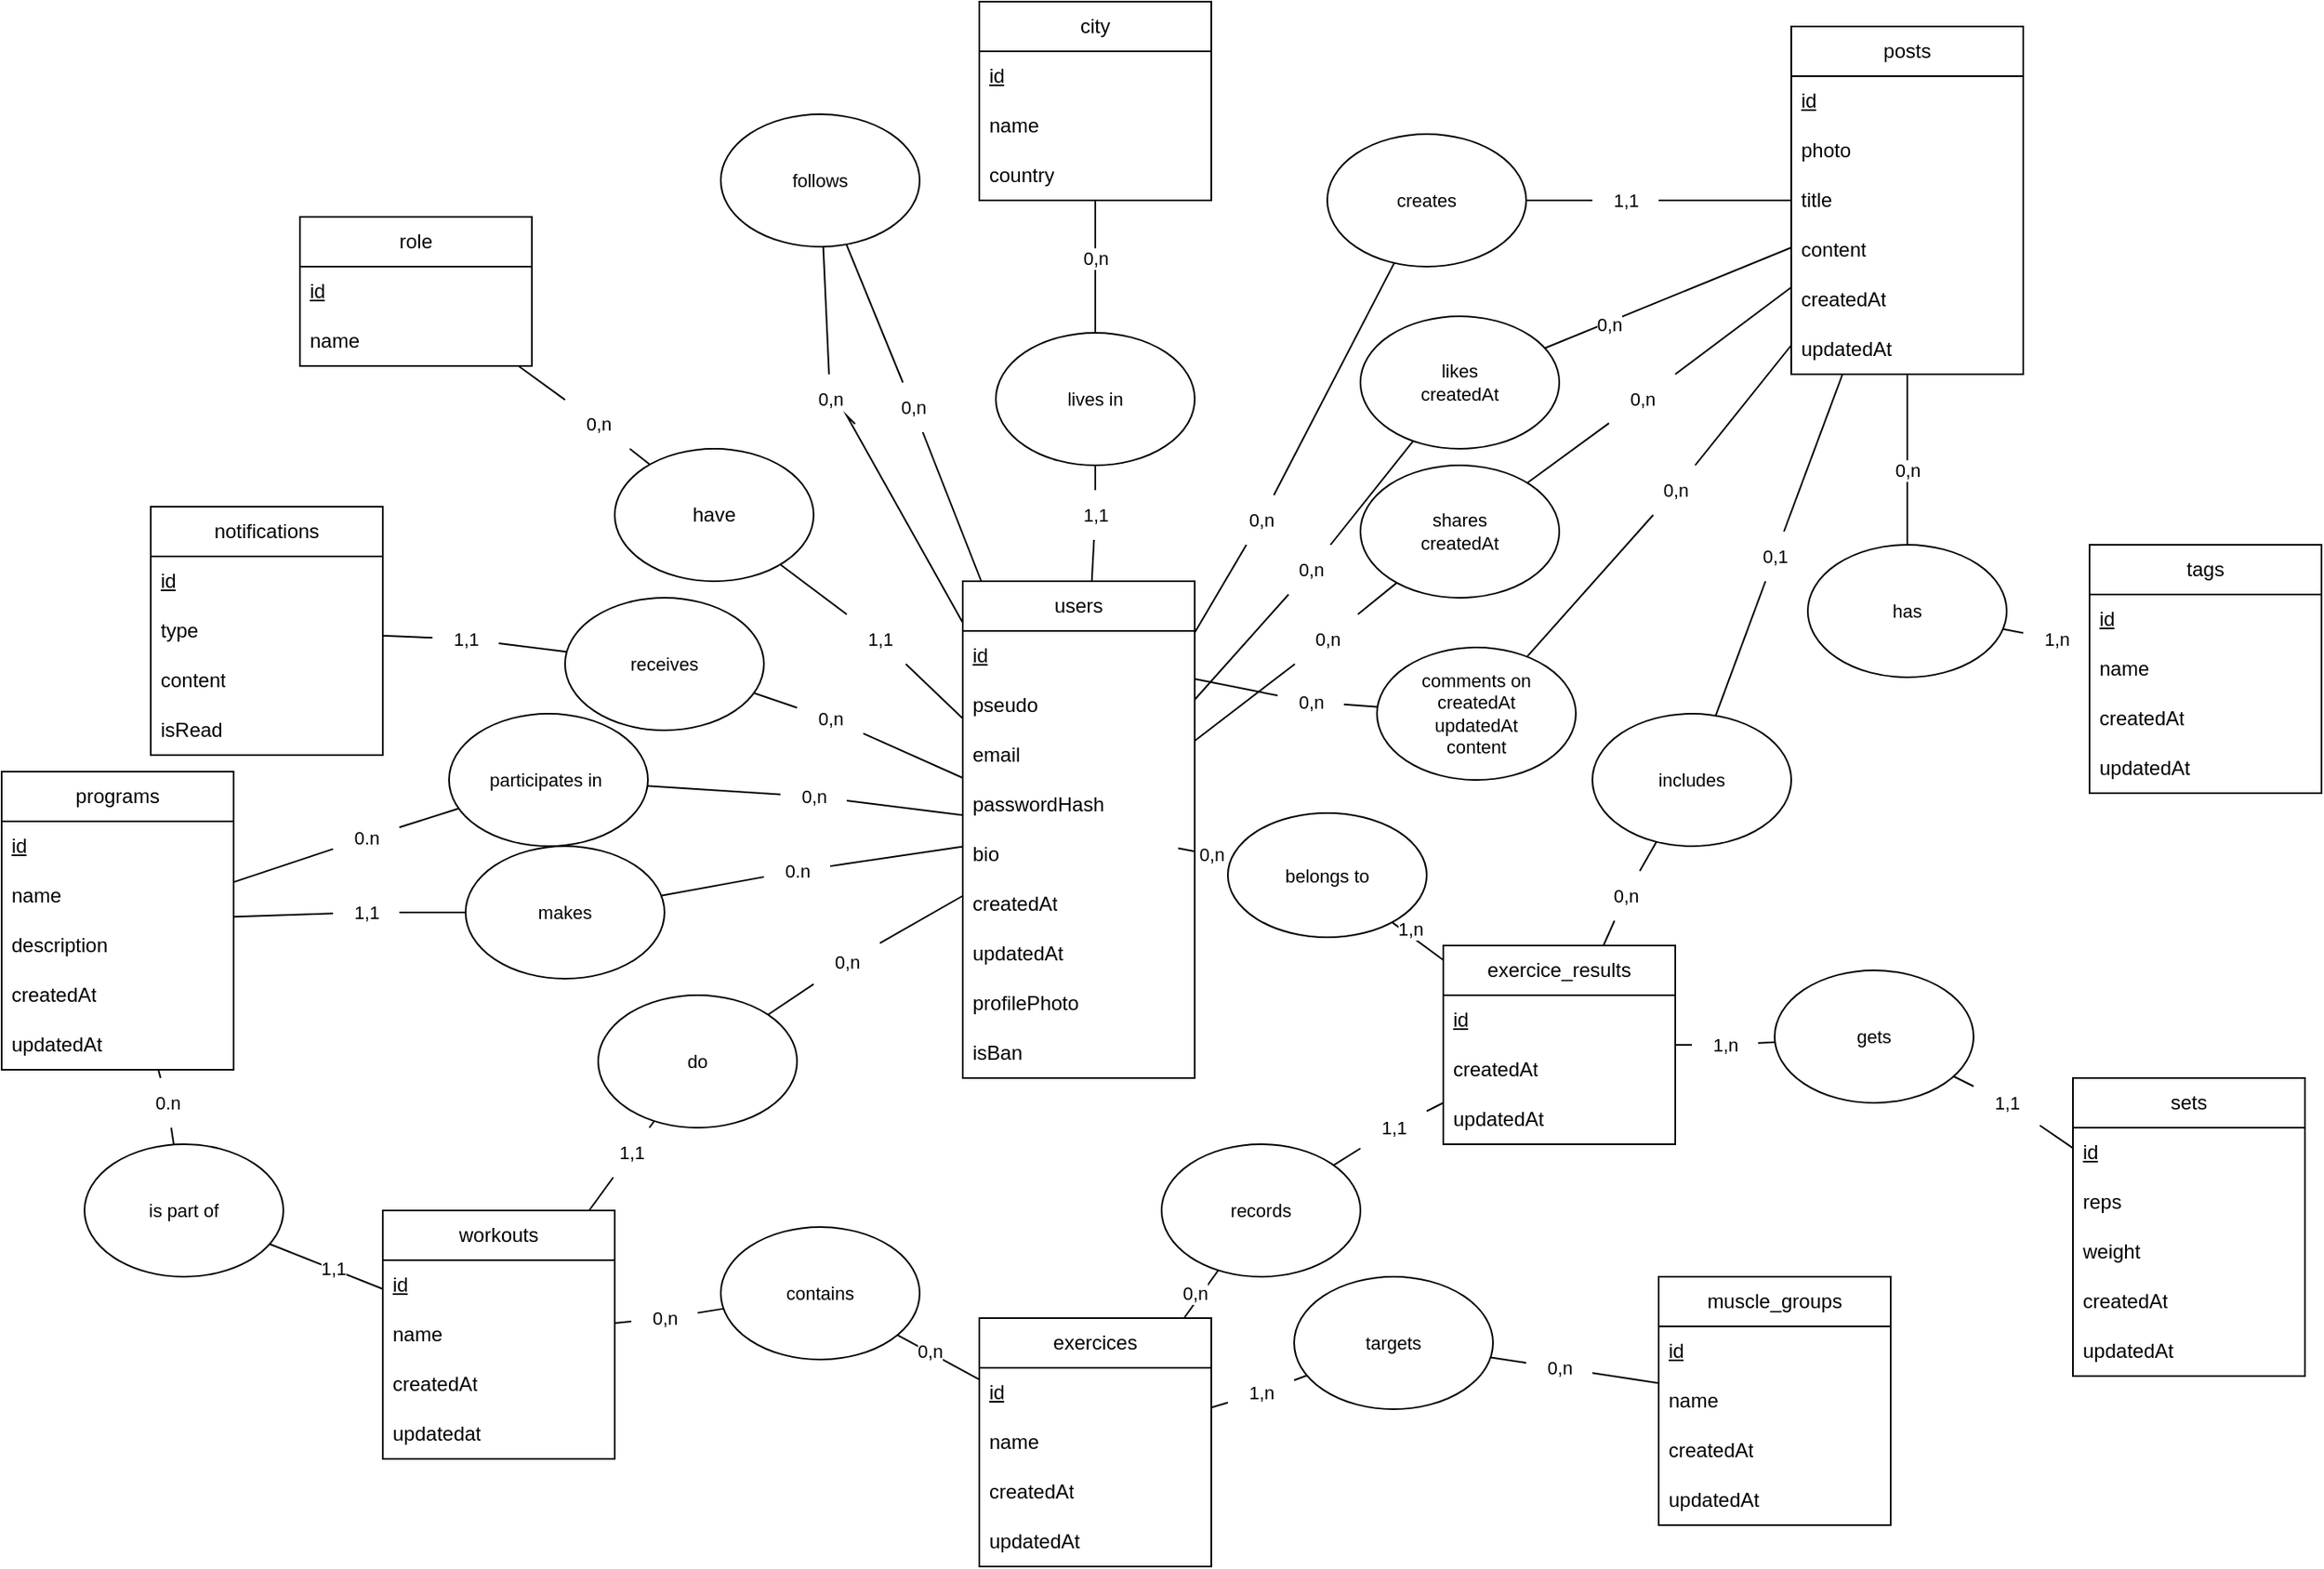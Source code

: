 <mxfile version="25.0.3">
  <diagram name="Page-1" id="ux7u68v6aGoj9Clavv-Z">
    <mxGraphModel dx="2532" dy="2531" grid="1" gridSize="10" guides="1" tooltips="1" connect="1" arrows="1" fold="1" page="1" pageScale="1" pageWidth="827" pageHeight="1169" math="0" shadow="0">
      <root>
        <mxCell id="0" />
        <mxCell id="1" parent="0" />
        <mxCell id="ma2GObzfx0fH_Ag3KKbZ-49" style="edgeStyle=none;shape=connector;rounded=0;orthogonalLoop=1;jettySize=auto;html=1;strokeColor=default;align=center;verticalAlign=middle;fontFamily=Helvetica;fontSize=11;fontColor=default;labelBackgroundColor=default;endArrow=none;endFill=0;" edge="1" parent="1" source="ma2GObzfx0fH_Ag3KKbZ-114" target="ma2GObzfx0fH_Ag3KKbZ-48">
          <mxGeometry relative="1" as="geometry" />
        </mxCell>
        <mxCell id="ma2GObzfx0fH_Ag3KKbZ-50" style="edgeStyle=none;shape=connector;rounded=0;orthogonalLoop=1;jettySize=auto;html=1;strokeColor=default;align=center;verticalAlign=middle;fontFamily=Helvetica;fontSize=11;fontColor=default;labelBackgroundColor=default;endArrow=none;endFill=0;" edge="1" parent="1" source="ma2GObzfx0fH_Ag3KKbZ-113" target="ma2GObzfx0fH_Ag3KKbZ-48">
          <mxGeometry relative="1" as="geometry">
            <Array as="points" />
          </mxGeometry>
        </mxCell>
        <mxCell id="ma2GObzfx0fH_Ag3KKbZ-52" style="edgeStyle=none;shape=connector;rounded=0;orthogonalLoop=1;jettySize=auto;html=1;strokeColor=default;align=center;verticalAlign=middle;fontFamily=Helvetica;fontSize=11;fontColor=default;labelBackgroundColor=default;endArrow=none;endFill=0;" edge="1" parent="1" source="ma2GObzfx0fH_Ag3KKbZ-103" target="ma2GObzfx0fH_Ag3KKbZ-51">
          <mxGeometry relative="1" as="geometry" />
        </mxCell>
        <mxCell id="ma2GObzfx0fH_Ag3KKbZ-57" style="edgeStyle=none;shape=connector;rounded=0;orthogonalLoop=1;jettySize=auto;html=1;strokeColor=default;align=center;verticalAlign=middle;fontFamily=Helvetica;fontSize=11;fontColor=default;labelBackgroundColor=default;endArrow=none;endFill=0;" edge="1" parent="1" source="ma2GObzfx0fH_Ag3KKbZ-107" target="ma2GObzfx0fH_Ag3KKbZ-56">
          <mxGeometry relative="1" as="geometry" />
        </mxCell>
        <mxCell id="ma2GObzfx0fH_Ag3KKbZ-59" style="edgeStyle=none;shape=connector;rounded=0;orthogonalLoop=1;jettySize=auto;html=1;strokeColor=default;align=center;verticalAlign=middle;fontFamily=Helvetica;fontSize=11;fontColor=default;labelBackgroundColor=default;endArrow=none;endFill=0;" edge="1" parent="1" source="ma2GObzfx0fH_Ag3KKbZ-106" target="ma2GObzfx0fH_Ag3KKbZ-54">
          <mxGeometry relative="1" as="geometry" />
        </mxCell>
        <mxCell id="ma2GObzfx0fH_Ag3KKbZ-83" style="edgeStyle=none;shape=connector;rounded=0;orthogonalLoop=1;jettySize=auto;html=1;strokeColor=default;align=center;verticalAlign=middle;fontFamily=Helvetica;fontSize=11;fontColor=default;labelBackgroundColor=default;endArrow=none;endFill=0;" edge="1" parent="1" source="ma2GObzfx0fH_Ag3KKbZ-137" target="ma2GObzfx0fH_Ag3KKbZ-82">
          <mxGeometry relative="1" as="geometry" />
        </mxCell>
        <mxCell id="ma2GObzfx0fH_Ag3KKbZ-101" style="edgeStyle=none;shape=connector;rounded=0;orthogonalLoop=1;jettySize=auto;html=1;strokeColor=default;align=center;verticalAlign=middle;fontFamily=Helvetica;fontSize=11;fontColor=default;labelBackgroundColor=default;endArrow=none;endFill=0;" edge="1" parent="1" source="ma2GObzfx0fH_Ag3KKbZ-112" target="ma2GObzfx0fH_Ag3KKbZ-100">
          <mxGeometry relative="1" as="geometry" />
        </mxCell>
        <mxCell id="ma2GObzfx0fH_Ag3KKbZ-1" value="users" style="swimlane;fontStyle=0;childLayout=stackLayout;horizontal=1;startSize=30;horizontalStack=0;resizeParent=1;resizeParentMax=0;resizeLast=0;collapsible=1;marginBottom=0;whiteSpace=wrap;html=1;" vertex="1" parent="1">
          <mxGeometry x="300" y="310" width="140" height="300" as="geometry" />
        </mxCell>
        <mxCell id="ma2GObzfx0fH_Ag3KKbZ-2" value="&lt;u&gt;id&lt;/u&gt;" style="text;strokeColor=none;fillColor=none;align=left;verticalAlign=middle;spacingLeft=4;spacingRight=4;overflow=hidden;points=[[0,0.5],[1,0.5]];portConstraint=eastwest;rotatable=0;whiteSpace=wrap;html=1;" vertex="1" parent="ma2GObzfx0fH_Ag3KKbZ-1">
          <mxGeometry y="30" width="140" height="30" as="geometry" />
        </mxCell>
        <mxCell id="ma2GObzfx0fH_Ag3KKbZ-3" value="pseudo" style="text;strokeColor=none;fillColor=none;align=left;verticalAlign=middle;spacingLeft=4;spacingRight=4;overflow=hidden;points=[[0,0.5],[1,0.5]];portConstraint=eastwest;rotatable=0;whiteSpace=wrap;html=1;" vertex="1" parent="ma2GObzfx0fH_Ag3KKbZ-1">
          <mxGeometry y="60" width="140" height="30" as="geometry" />
        </mxCell>
        <mxCell id="ma2GObzfx0fH_Ag3KKbZ-4" value="email" style="text;strokeColor=none;fillColor=none;align=left;verticalAlign=middle;spacingLeft=4;spacingRight=4;overflow=hidden;points=[[0,0.5],[1,0.5]];portConstraint=eastwest;rotatable=0;whiteSpace=wrap;html=1;" vertex="1" parent="ma2GObzfx0fH_Ag3KKbZ-1">
          <mxGeometry y="90" width="140" height="30" as="geometry" />
        </mxCell>
        <mxCell id="ma2GObzfx0fH_Ag3KKbZ-146" value="passwordHash" style="text;strokeColor=none;fillColor=none;align=left;verticalAlign=middle;spacingLeft=4;spacingRight=4;overflow=hidden;points=[[0,0.5],[1,0.5]];portConstraint=eastwest;rotatable=0;whiteSpace=wrap;html=1;" vertex="1" parent="ma2GObzfx0fH_Ag3KKbZ-1">
          <mxGeometry y="120" width="140" height="30" as="geometry" />
        </mxCell>
        <mxCell id="ma2GObzfx0fH_Ag3KKbZ-147" value="bio" style="text;strokeColor=none;fillColor=none;align=left;verticalAlign=middle;spacingLeft=4;spacingRight=4;overflow=hidden;points=[[0,0.5],[1,0.5]];portConstraint=eastwest;rotatable=0;whiteSpace=wrap;html=1;" vertex="1" parent="ma2GObzfx0fH_Ag3KKbZ-1">
          <mxGeometry y="150" width="140" height="30" as="geometry" />
        </mxCell>
        <mxCell id="ma2GObzfx0fH_Ag3KKbZ-148" value="createdAt" style="text;strokeColor=none;fillColor=none;align=left;verticalAlign=middle;spacingLeft=4;spacingRight=4;overflow=hidden;points=[[0,0.5],[1,0.5]];portConstraint=eastwest;rotatable=0;whiteSpace=wrap;html=1;" vertex="1" parent="ma2GObzfx0fH_Ag3KKbZ-1">
          <mxGeometry y="180" width="140" height="30" as="geometry" />
        </mxCell>
        <mxCell id="ma2GObzfx0fH_Ag3KKbZ-149" value="updatedAt" style="text;strokeColor=none;fillColor=none;align=left;verticalAlign=middle;spacingLeft=4;spacingRight=4;overflow=hidden;points=[[0,0.5],[1,0.5]];portConstraint=eastwest;rotatable=0;whiteSpace=wrap;html=1;" vertex="1" parent="ma2GObzfx0fH_Ag3KKbZ-1">
          <mxGeometry y="210" width="140" height="30" as="geometry" />
        </mxCell>
        <mxCell id="ma2GObzfx0fH_Ag3KKbZ-150" value="profilePhoto" style="text;strokeColor=none;fillColor=none;align=left;verticalAlign=middle;spacingLeft=4;spacingRight=4;overflow=hidden;points=[[0,0.5],[1,0.5]];portConstraint=eastwest;rotatable=0;whiteSpace=wrap;html=1;" vertex="1" parent="ma2GObzfx0fH_Ag3KKbZ-1">
          <mxGeometry y="240" width="140" height="30" as="geometry" />
        </mxCell>
        <mxCell id="ma2GObzfx0fH_Ag3KKbZ-151" value="isBan" style="text;strokeColor=none;fillColor=none;align=left;verticalAlign=middle;spacingLeft=4;spacingRight=4;overflow=hidden;points=[[0,0.5],[1,0.5]];portConstraint=eastwest;rotatable=0;whiteSpace=wrap;html=1;" vertex="1" parent="ma2GObzfx0fH_Ag3KKbZ-1">
          <mxGeometry y="270" width="140" height="30" as="geometry" />
        </mxCell>
        <mxCell id="ma2GObzfx0fH_Ag3KKbZ-53" style="edgeStyle=none;shape=connector;rounded=0;orthogonalLoop=1;jettySize=auto;html=1;strokeColor=default;align=center;verticalAlign=middle;fontFamily=Helvetica;fontSize=11;fontColor=default;labelBackgroundColor=default;endArrow=none;endFill=0;" edge="1" parent="1" source="ma2GObzfx0fH_Ag3KKbZ-5" target="ma2GObzfx0fH_Ag3KKbZ-51">
          <mxGeometry relative="1" as="geometry" />
        </mxCell>
        <mxCell id="ma2GObzfx0fH_Ag3KKbZ-5" value="city" style="swimlane;fontStyle=0;childLayout=stackLayout;horizontal=1;startSize=30;horizontalStack=0;resizeParent=1;resizeParentMax=0;resizeLast=0;collapsible=1;marginBottom=0;whiteSpace=wrap;html=1;" vertex="1" parent="1">
          <mxGeometry x="310" y="-40" width="140" height="120" as="geometry" />
        </mxCell>
        <mxCell id="ma2GObzfx0fH_Ag3KKbZ-6" value="&lt;u&gt;id&lt;/u&gt;" style="text;strokeColor=none;fillColor=none;align=left;verticalAlign=middle;spacingLeft=4;spacingRight=4;overflow=hidden;points=[[0,0.5],[1,0.5]];portConstraint=eastwest;rotatable=0;whiteSpace=wrap;html=1;" vertex="1" parent="ma2GObzfx0fH_Ag3KKbZ-5">
          <mxGeometry y="30" width="140" height="30" as="geometry" />
        </mxCell>
        <mxCell id="ma2GObzfx0fH_Ag3KKbZ-7" value="name" style="text;strokeColor=none;fillColor=none;align=left;verticalAlign=middle;spacingLeft=4;spacingRight=4;overflow=hidden;points=[[0,0.5],[1,0.5]];portConstraint=eastwest;rotatable=0;whiteSpace=wrap;html=1;" vertex="1" parent="ma2GObzfx0fH_Ag3KKbZ-5">
          <mxGeometry y="60" width="140" height="30" as="geometry" />
        </mxCell>
        <mxCell id="ma2GObzfx0fH_Ag3KKbZ-8" value="country" style="text;strokeColor=none;fillColor=none;align=left;verticalAlign=middle;spacingLeft=4;spacingRight=4;overflow=hidden;points=[[0,0.5],[1,0.5]];portConstraint=eastwest;rotatable=0;whiteSpace=wrap;html=1;" vertex="1" parent="ma2GObzfx0fH_Ag3KKbZ-5">
          <mxGeometry y="90" width="140" height="30" as="geometry" />
        </mxCell>
        <mxCell id="ma2GObzfx0fH_Ag3KKbZ-64" style="edgeStyle=none;shape=connector;rounded=0;orthogonalLoop=1;jettySize=auto;html=1;strokeColor=default;align=center;verticalAlign=middle;fontFamily=Helvetica;fontSize=11;fontColor=default;labelBackgroundColor=default;endArrow=none;endFill=0;" edge="1" parent="1" source="ma2GObzfx0fH_Ag3KKbZ-9" target="ma2GObzfx0fH_Ag3KKbZ-63">
          <mxGeometry relative="1" as="geometry" />
        </mxCell>
        <mxCell id="ma2GObzfx0fH_Ag3KKbZ-72" style="edgeStyle=none;shape=connector;rounded=0;orthogonalLoop=1;jettySize=auto;html=1;strokeColor=default;align=center;verticalAlign=middle;fontFamily=Helvetica;fontSize=11;fontColor=default;labelBackgroundColor=default;endArrow=none;endFill=0;" edge="1" parent="1" source="ma2GObzfx0fH_Ag3KKbZ-141" target="ma2GObzfx0fH_Ag3KKbZ-70">
          <mxGeometry relative="1" as="geometry" />
        </mxCell>
        <mxCell id="ma2GObzfx0fH_Ag3KKbZ-9" value="posts" style="swimlane;fontStyle=0;childLayout=stackLayout;horizontal=1;startSize=30;horizontalStack=0;resizeParent=1;resizeParentMax=0;resizeLast=0;collapsible=1;marginBottom=0;whiteSpace=wrap;html=1;" vertex="1" parent="1">
          <mxGeometry x="800" y="-25" width="140" height="210" as="geometry" />
        </mxCell>
        <mxCell id="ma2GObzfx0fH_Ag3KKbZ-10" value="&lt;u&gt;id&lt;/u&gt;" style="text;strokeColor=none;fillColor=none;align=left;verticalAlign=middle;spacingLeft=4;spacingRight=4;overflow=hidden;points=[[0,0.5],[1,0.5]];portConstraint=eastwest;rotatable=0;whiteSpace=wrap;html=1;" vertex="1" parent="ma2GObzfx0fH_Ag3KKbZ-9">
          <mxGeometry y="30" width="140" height="30" as="geometry" />
        </mxCell>
        <mxCell id="ma2GObzfx0fH_Ag3KKbZ-11" value="photo" style="text;strokeColor=none;fillColor=none;align=left;verticalAlign=middle;spacingLeft=4;spacingRight=4;overflow=hidden;points=[[0,0.5],[1,0.5]];portConstraint=eastwest;rotatable=0;whiteSpace=wrap;html=1;" vertex="1" parent="ma2GObzfx0fH_Ag3KKbZ-9">
          <mxGeometry y="60" width="140" height="30" as="geometry" />
        </mxCell>
        <mxCell id="ma2GObzfx0fH_Ag3KKbZ-12" value="title" style="text;strokeColor=none;fillColor=none;align=left;verticalAlign=middle;spacingLeft=4;spacingRight=4;overflow=hidden;points=[[0,0.5],[1,0.5]];portConstraint=eastwest;rotatable=0;whiteSpace=wrap;html=1;" vertex="1" parent="ma2GObzfx0fH_Ag3KKbZ-9">
          <mxGeometry y="90" width="140" height="30" as="geometry" />
        </mxCell>
        <mxCell id="ma2GObzfx0fH_Ag3KKbZ-153" value="content" style="text;strokeColor=none;fillColor=none;align=left;verticalAlign=middle;spacingLeft=4;spacingRight=4;overflow=hidden;points=[[0,0.5],[1,0.5]];portConstraint=eastwest;rotatable=0;whiteSpace=wrap;html=1;" vertex="1" parent="ma2GObzfx0fH_Ag3KKbZ-9">
          <mxGeometry y="120" width="140" height="30" as="geometry" />
        </mxCell>
        <mxCell id="ma2GObzfx0fH_Ag3KKbZ-154" value="createdAt" style="text;strokeColor=none;fillColor=none;align=left;verticalAlign=middle;spacingLeft=4;spacingRight=4;overflow=hidden;points=[[0,0.5],[1,0.5]];portConstraint=eastwest;rotatable=0;whiteSpace=wrap;html=1;" vertex="1" parent="ma2GObzfx0fH_Ag3KKbZ-9">
          <mxGeometry y="150" width="140" height="30" as="geometry" />
        </mxCell>
        <mxCell id="ma2GObzfx0fH_Ag3KKbZ-155" value="updatedAt" style="text;strokeColor=none;fillColor=none;align=left;verticalAlign=middle;spacingLeft=4;spacingRight=4;overflow=hidden;points=[[0,0.5],[1,0.5]];portConstraint=eastwest;rotatable=0;whiteSpace=wrap;html=1;" vertex="1" parent="ma2GObzfx0fH_Ag3KKbZ-9">
          <mxGeometry y="180" width="140" height="30" as="geometry" />
        </mxCell>
        <mxCell id="ma2GObzfx0fH_Ag3KKbZ-65" style="edgeStyle=none;shape=connector;rounded=0;orthogonalLoop=1;jettySize=auto;html=1;strokeColor=default;align=center;verticalAlign=middle;fontFamily=Helvetica;fontSize=11;fontColor=default;labelBackgroundColor=default;endArrow=none;endFill=0;" edge="1" parent="1" source="ma2GObzfx0fH_Ag3KKbZ-142" target="ma2GObzfx0fH_Ag3KKbZ-63">
          <mxGeometry relative="1" as="geometry" />
        </mxCell>
        <mxCell id="ma2GObzfx0fH_Ag3KKbZ-13" value="tags" style="swimlane;fontStyle=0;childLayout=stackLayout;horizontal=1;startSize=30;horizontalStack=0;resizeParent=1;resizeParentMax=0;resizeLast=0;collapsible=1;marginBottom=0;whiteSpace=wrap;html=1;" vertex="1" parent="1">
          <mxGeometry x="980" y="288" width="140" height="150" as="geometry" />
        </mxCell>
        <mxCell id="ma2GObzfx0fH_Ag3KKbZ-14" value="&lt;u&gt;id&lt;/u&gt;" style="text;strokeColor=none;fillColor=none;align=left;verticalAlign=middle;spacingLeft=4;spacingRight=4;overflow=hidden;points=[[0,0.5],[1,0.5]];portConstraint=eastwest;rotatable=0;whiteSpace=wrap;html=1;" vertex="1" parent="ma2GObzfx0fH_Ag3KKbZ-13">
          <mxGeometry y="30" width="140" height="30" as="geometry" />
        </mxCell>
        <mxCell id="ma2GObzfx0fH_Ag3KKbZ-15" value="name" style="text;strokeColor=none;fillColor=none;align=left;verticalAlign=middle;spacingLeft=4;spacingRight=4;overflow=hidden;points=[[0,0.5],[1,0.5]];portConstraint=eastwest;rotatable=0;whiteSpace=wrap;html=1;" vertex="1" parent="ma2GObzfx0fH_Ag3KKbZ-13">
          <mxGeometry y="60" width="140" height="30" as="geometry" />
        </mxCell>
        <mxCell id="ma2GObzfx0fH_Ag3KKbZ-16" value="createdAt" style="text;strokeColor=none;fillColor=none;align=left;verticalAlign=middle;spacingLeft=4;spacingRight=4;overflow=hidden;points=[[0,0.5],[1,0.5]];portConstraint=eastwest;rotatable=0;whiteSpace=wrap;html=1;" vertex="1" parent="ma2GObzfx0fH_Ag3KKbZ-13">
          <mxGeometry y="90" width="140" height="30" as="geometry" />
        </mxCell>
        <mxCell id="ma2GObzfx0fH_Ag3KKbZ-161" value="updatedAt" style="text;strokeColor=none;fillColor=none;align=left;verticalAlign=middle;spacingLeft=4;spacingRight=4;overflow=hidden;points=[[0,0.5],[1,0.5]];portConstraint=eastwest;rotatable=0;whiteSpace=wrap;html=1;" vertex="1" parent="ma2GObzfx0fH_Ag3KKbZ-13">
          <mxGeometry y="120" width="140" height="30" as="geometry" />
        </mxCell>
        <mxCell id="ma2GObzfx0fH_Ag3KKbZ-71" style="edgeStyle=none;shape=connector;rounded=0;orthogonalLoop=1;jettySize=auto;html=1;strokeColor=default;align=center;verticalAlign=middle;fontFamily=Helvetica;fontSize=11;fontColor=default;labelBackgroundColor=default;endArrow=none;endFill=0;" edge="1" parent="1" source="ma2GObzfx0fH_Ag3KKbZ-140" target="ma2GObzfx0fH_Ag3KKbZ-70">
          <mxGeometry relative="1" as="geometry" />
        </mxCell>
        <mxCell id="ma2GObzfx0fH_Ag3KKbZ-74" style="edgeStyle=none;shape=connector;rounded=0;orthogonalLoop=1;jettySize=auto;html=1;strokeColor=default;align=center;verticalAlign=middle;fontFamily=Helvetica;fontSize=11;fontColor=default;labelBackgroundColor=default;endArrow=none;endFill=0;" edge="1" parent="1" source="ma2GObzfx0fH_Ag3KKbZ-145" target="ma2GObzfx0fH_Ag3KKbZ-73">
          <mxGeometry relative="1" as="geometry" />
        </mxCell>
        <mxCell id="ma2GObzfx0fH_Ag3KKbZ-17" value="exercice_results" style="swimlane;fontStyle=0;childLayout=stackLayout;horizontal=1;startSize=30;horizontalStack=0;resizeParent=1;resizeParentMax=0;resizeLast=0;collapsible=1;marginBottom=0;whiteSpace=wrap;html=1;" vertex="1" parent="1">
          <mxGeometry x="590" y="530" width="140" height="120" as="geometry" />
        </mxCell>
        <mxCell id="ma2GObzfx0fH_Ag3KKbZ-18" value="&lt;u&gt;id&lt;/u&gt;" style="text;strokeColor=none;fillColor=none;align=left;verticalAlign=middle;spacingLeft=4;spacingRight=4;overflow=hidden;points=[[0,0.5],[1,0.5]];portConstraint=eastwest;rotatable=0;whiteSpace=wrap;html=1;" vertex="1" parent="ma2GObzfx0fH_Ag3KKbZ-17">
          <mxGeometry y="30" width="140" height="30" as="geometry" />
        </mxCell>
        <mxCell id="ma2GObzfx0fH_Ag3KKbZ-19" value="createdAt" style="text;strokeColor=none;fillColor=none;align=left;verticalAlign=middle;spacingLeft=4;spacingRight=4;overflow=hidden;points=[[0,0.5],[1,0.5]];portConstraint=eastwest;rotatable=0;whiteSpace=wrap;html=1;" vertex="1" parent="ma2GObzfx0fH_Ag3KKbZ-17">
          <mxGeometry y="60" width="140" height="30" as="geometry" />
        </mxCell>
        <mxCell id="ma2GObzfx0fH_Ag3KKbZ-20" value="updatedAt" style="text;strokeColor=none;fillColor=none;align=left;verticalAlign=middle;spacingLeft=4;spacingRight=4;overflow=hidden;points=[[0,0.5],[1,0.5]];portConstraint=eastwest;rotatable=0;whiteSpace=wrap;html=1;" vertex="1" parent="ma2GObzfx0fH_Ag3KKbZ-17">
          <mxGeometry y="90" width="140" height="30" as="geometry" />
        </mxCell>
        <mxCell id="ma2GObzfx0fH_Ag3KKbZ-21" value="muscle_groups" style="swimlane;fontStyle=0;childLayout=stackLayout;horizontal=1;startSize=30;horizontalStack=0;resizeParent=1;resizeParentMax=0;resizeLast=0;collapsible=1;marginBottom=0;whiteSpace=wrap;html=1;" vertex="1" parent="1">
          <mxGeometry x="720" y="730" width="140" height="150" as="geometry" />
        </mxCell>
        <mxCell id="ma2GObzfx0fH_Ag3KKbZ-22" value="&lt;u&gt;id&lt;/u&gt;" style="text;strokeColor=none;fillColor=none;align=left;verticalAlign=middle;spacingLeft=4;spacingRight=4;overflow=hidden;points=[[0,0.5],[1,0.5]];portConstraint=eastwest;rotatable=0;whiteSpace=wrap;html=1;" vertex="1" parent="ma2GObzfx0fH_Ag3KKbZ-21">
          <mxGeometry y="30" width="140" height="30" as="geometry" />
        </mxCell>
        <mxCell id="ma2GObzfx0fH_Ag3KKbZ-160" value="name" style="text;strokeColor=none;fillColor=none;align=left;verticalAlign=middle;spacingLeft=4;spacingRight=4;overflow=hidden;points=[[0,0.5],[1,0.5]];portConstraint=eastwest;rotatable=0;whiteSpace=wrap;html=1;" vertex="1" parent="ma2GObzfx0fH_Ag3KKbZ-21">
          <mxGeometry y="60" width="140" height="30" as="geometry" />
        </mxCell>
        <mxCell id="ma2GObzfx0fH_Ag3KKbZ-23" value="createdAt" style="text;strokeColor=none;fillColor=none;align=left;verticalAlign=middle;spacingLeft=4;spacingRight=4;overflow=hidden;points=[[0,0.5],[1,0.5]];portConstraint=eastwest;rotatable=0;whiteSpace=wrap;html=1;" vertex="1" parent="ma2GObzfx0fH_Ag3KKbZ-21">
          <mxGeometry y="90" width="140" height="30" as="geometry" />
        </mxCell>
        <mxCell id="ma2GObzfx0fH_Ag3KKbZ-24" value="updatedAt" style="text;strokeColor=none;fillColor=none;align=left;verticalAlign=middle;spacingLeft=4;spacingRight=4;overflow=hidden;points=[[0,0.5],[1,0.5]];portConstraint=eastwest;rotatable=0;whiteSpace=wrap;html=1;" vertex="1" parent="ma2GObzfx0fH_Ag3KKbZ-21">
          <mxGeometry y="120" width="140" height="30" as="geometry" />
        </mxCell>
        <mxCell id="ma2GObzfx0fH_Ag3KKbZ-77" style="edgeStyle=none;shape=connector;rounded=0;orthogonalLoop=1;jettySize=auto;html=1;strokeColor=default;align=center;verticalAlign=middle;fontFamily=Helvetica;fontSize=11;fontColor=default;labelBackgroundColor=default;endArrow=none;endFill=0;" edge="1" parent="1" source="ma2GObzfx0fH_Ag3KKbZ-139" target="ma2GObzfx0fH_Ag3KKbZ-76">
          <mxGeometry relative="1" as="geometry" />
        </mxCell>
        <mxCell id="ma2GObzfx0fH_Ag3KKbZ-80" style="edgeStyle=none;shape=connector;rounded=0;orthogonalLoop=1;jettySize=auto;html=1;strokeColor=default;align=center;verticalAlign=middle;fontFamily=Helvetica;fontSize=11;fontColor=default;labelBackgroundColor=default;endArrow=none;endFill=0;" edge="1" parent="1" source="ma2GObzfx0fH_Ag3KKbZ-25" target="ma2GObzfx0fH_Ag3KKbZ-79">
          <mxGeometry relative="1" as="geometry" />
        </mxCell>
        <mxCell id="ma2GObzfx0fH_Ag3KKbZ-25" value="exercices" style="swimlane;fontStyle=0;childLayout=stackLayout;horizontal=1;startSize=30;horizontalStack=0;resizeParent=1;resizeParentMax=0;resizeLast=0;collapsible=1;marginBottom=0;whiteSpace=wrap;html=1;" vertex="1" parent="1">
          <mxGeometry x="310" y="755" width="140" height="150" as="geometry" />
        </mxCell>
        <mxCell id="ma2GObzfx0fH_Ag3KKbZ-26" value="&lt;u&gt;id&lt;/u&gt;" style="text;strokeColor=none;fillColor=none;align=left;verticalAlign=middle;spacingLeft=4;spacingRight=4;overflow=hidden;points=[[0,0.5],[1,0.5]];portConstraint=eastwest;rotatable=0;whiteSpace=wrap;html=1;" vertex="1" parent="ma2GObzfx0fH_Ag3KKbZ-25">
          <mxGeometry y="30" width="140" height="30" as="geometry" />
        </mxCell>
        <mxCell id="ma2GObzfx0fH_Ag3KKbZ-27" value="name" style="text;strokeColor=none;fillColor=none;align=left;verticalAlign=middle;spacingLeft=4;spacingRight=4;overflow=hidden;points=[[0,0.5],[1,0.5]];portConstraint=eastwest;rotatable=0;whiteSpace=wrap;html=1;" vertex="1" parent="ma2GObzfx0fH_Ag3KKbZ-25">
          <mxGeometry y="60" width="140" height="30" as="geometry" />
        </mxCell>
        <mxCell id="ma2GObzfx0fH_Ag3KKbZ-28" value="createdAt" style="text;strokeColor=none;fillColor=none;align=left;verticalAlign=middle;spacingLeft=4;spacingRight=4;overflow=hidden;points=[[0,0.5],[1,0.5]];portConstraint=eastwest;rotatable=0;whiteSpace=wrap;html=1;" vertex="1" parent="ma2GObzfx0fH_Ag3KKbZ-25">
          <mxGeometry y="90" width="140" height="30" as="geometry" />
        </mxCell>
        <mxCell id="ma2GObzfx0fH_Ag3KKbZ-159" value="updatedAt" style="text;strokeColor=none;fillColor=none;align=left;verticalAlign=middle;spacingLeft=4;spacingRight=4;overflow=hidden;points=[[0,0.5],[1,0.5]];portConstraint=eastwest;rotatable=0;whiteSpace=wrap;html=1;" vertex="1" parent="ma2GObzfx0fH_Ag3KKbZ-25">
          <mxGeometry y="120" width="140" height="30" as="geometry" />
        </mxCell>
        <mxCell id="ma2GObzfx0fH_Ag3KKbZ-89" style="edgeStyle=none;shape=connector;rounded=0;orthogonalLoop=1;jettySize=auto;html=1;strokeColor=default;align=center;verticalAlign=middle;fontFamily=Helvetica;fontSize=11;fontColor=default;labelBackgroundColor=default;endArrow=none;endFill=0;" edge="1" parent="1" source="ma2GObzfx0fH_Ag3KKbZ-133" target="ma2GObzfx0fH_Ag3KKbZ-88">
          <mxGeometry relative="1" as="geometry" />
        </mxCell>
        <mxCell id="ma2GObzfx0fH_Ag3KKbZ-92" style="edgeStyle=none;shape=connector;rounded=0;orthogonalLoop=1;jettySize=auto;html=1;strokeColor=default;align=center;verticalAlign=middle;fontFamily=Helvetica;fontSize=11;fontColor=default;labelBackgroundColor=default;endArrow=none;endFill=0;" edge="1" parent="1" source="ma2GObzfx0fH_Ag3KKbZ-131" target="ma2GObzfx0fH_Ag3KKbZ-91">
          <mxGeometry relative="1" as="geometry" />
        </mxCell>
        <mxCell id="ma2GObzfx0fH_Ag3KKbZ-29" value="workouts" style="swimlane;fontStyle=0;childLayout=stackLayout;horizontal=1;startSize=30;horizontalStack=0;resizeParent=1;resizeParentMax=0;resizeLast=0;collapsible=1;marginBottom=0;whiteSpace=wrap;html=1;" vertex="1" parent="1">
          <mxGeometry x="-50" y="690" width="140" height="150" as="geometry" />
        </mxCell>
        <mxCell id="ma2GObzfx0fH_Ag3KKbZ-30" value="&lt;u&gt;id&lt;/u&gt;" style="text;strokeColor=none;fillColor=none;align=left;verticalAlign=middle;spacingLeft=4;spacingRight=4;overflow=hidden;points=[[0,0.5],[1,0.5]];portConstraint=eastwest;rotatable=0;whiteSpace=wrap;html=1;" vertex="1" parent="ma2GObzfx0fH_Ag3KKbZ-29">
          <mxGeometry y="30" width="140" height="30" as="geometry" />
        </mxCell>
        <mxCell id="ma2GObzfx0fH_Ag3KKbZ-31" value="name" style="text;strokeColor=none;fillColor=none;align=left;verticalAlign=middle;spacingLeft=4;spacingRight=4;overflow=hidden;points=[[0,0.5],[1,0.5]];portConstraint=eastwest;rotatable=0;whiteSpace=wrap;html=1;" vertex="1" parent="ma2GObzfx0fH_Ag3KKbZ-29">
          <mxGeometry y="60" width="140" height="30" as="geometry" />
        </mxCell>
        <mxCell id="ma2GObzfx0fH_Ag3KKbZ-32" value="createdAt" style="text;strokeColor=none;fillColor=none;align=left;verticalAlign=middle;spacingLeft=4;spacingRight=4;overflow=hidden;points=[[0,0.5],[1,0.5]];portConstraint=eastwest;rotatable=0;whiteSpace=wrap;html=1;" vertex="1" parent="ma2GObzfx0fH_Ag3KKbZ-29">
          <mxGeometry y="90" width="140" height="30" as="geometry" />
        </mxCell>
        <mxCell id="ma2GObzfx0fH_Ag3KKbZ-158" value="updatedat" style="text;strokeColor=none;fillColor=none;align=left;verticalAlign=middle;spacingLeft=4;spacingRight=4;overflow=hidden;points=[[0,0.5],[1,0.5]];portConstraint=eastwest;rotatable=0;whiteSpace=wrap;html=1;" vertex="1" parent="ma2GObzfx0fH_Ag3KKbZ-29">
          <mxGeometry y="120" width="140" height="30" as="geometry" />
        </mxCell>
        <mxCell id="ma2GObzfx0fH_Ag3KKbZ-46" style="rounded=0;orthogonalLoop=1;jettySize=auto;html=1;endArrow=none;endFill=0;" edge="1" parent="1" source="ma2GObzfx0fH_Ag3KKbZ-115" target="ma2GObzfx0fH_Ag3KKbZ-45">
          <mxGeometry relative="1" as="geometry" />
        </mxCell>
        <mxCell id="ma2GObzfx0fH_Ag3KKbZ-33" value="role" style="swimlane;fontStyle=0;childLayout=stackLayout;horizontal=1;startSize=30;horizontalStack=0;resizeParent=1;resizeParentMax=0;resizeLast=0;collapsible=1;marginBottom=0;whiteSpace=wrap;html=1;" vertex="1" parent="1">
          <mxGeometry x="-100" y="90" width="140" height="90" as="geometry" />
        </mxCell>
        <mxCell id="ma2GObzfx0fH_Ag3KKbZ-34" value="&lt;u&gt;id&lt;/u&gt;" style="text;strokeColor=none;fillColor=none;align=left;verticalAlign=middle;spacingLeft=4;spacingRight=4;overflow=hidden;points=[[0,0.5],[1,0.5]];portConstraint=eastwest;rotatable=0;whiteSpace=wrap;html=1;" vertex="1" parent="ma2GObzfx0fH_Ag3KKbZ-33">
          <mxGeometry y="30" width="140" height="30" as="geometry" />
        </mxCell>
        <mxCell id="ma2GObzfx0fH_Ag3KKbZ-35" value="name" style="text;strokeColor=none;fillColor=none;align=left;verticalAlign=middle;spacingLeft=4;spacingRight=4;overflow=hidden;points=[[0,0.5],[1,0.5]];portConstraint=eastwest;rotatable=0;whiteSpace=wrap;html=1;" vertex="1" parent="ma2GObzfx0fH_Ag3KKbZ-33">
          <mxGeometry y="60" width="140" height="30" as="geometry" />
        </mxCell>
        <mxCell id="ma2GObzfx0fH_Ag3KKbZ-95" style="edgeStyle=none;shape=connector;rounded=0;orthogonalLoop=1;jettySize=auto;html=1;strokeColor=default;align=center;verticalAlign=middle;fontFamily=Helvetica;fontSize=11;fontColor=default;labelBackgroundColor=default;endArrow=none;endFill=0;" edge="1" parent="1" source="ma2GObzfx0fH_Ag3KKbZ-118" target="ma2GObzfx0fH_Ag3KKbZ-94">
          <mxGeometry relative="1" as="geometry" />
        </mxCell>
        <mxCell id="ma2GObzfx0fH_Ag3KKbZ-37" value="notifications" style="swimlane;fontStyle=0;childLayout=stackLayout;horizontal=1;startSize=30;horizontalStack=0;resizeParent=1;resizeParentMax=0;resizeLast=0;collapsible=1;marginBottom=0;whiteSpace=wrap;html=1;" vertex="1" parent="1">
          <mxGeometry x="-190" y="265" width="140" height="150" as="geometry" />
        </mxCell>
        <mxCell id="ma2GObzfx0fH_Ag3KKbZ-38" value="&lt;u&gt;id&lt;/u&gt;" style="text;strokeColor=none;fillColor=none;align=left;verticalAlign=middle;spacingLeft=4;spacingRight=4;overflow=hidden;points=[[0,0.5],[1,0.5]];portConstraint=eastwest;rotatable=0;whiteSpace=wrap;html=1;" vertex="1" parent="ma2GObzfx0fH_Ag3KKbZ-37">
          <mxGeometry y="30" width="140" height="30" as="geometry" />
        </mxCell>
        <mxCell id="ma2GObzfx0fH_Ag3KKbZ-39" value="type" style="text;strokeColor=none;fillColor=none;align=left;verticalAlign=middle;spacingLeft=4;spacingRight=4;overflow=hidden;points=[[0,0.5],[1,0.5]];portConstraint=eastwest;rotatable=0;whiteSpace=wrap;html=1;" vertex="1" parent="ma2GObzfx0fH_Ag3KKbZ-37">
          <mxGeometry y="60" width="140" height="30" as="geometry" />
        </mxCell>
        <mxCell id="ma2GObzfx0fH_Ag3KKbZ-40" value="content" style="text;strokeColor=none;fillColor=none;align=left;verticalAlign=middle;spacingLeft=4;spacingRight=4;overflow=hidden;points=[[0,0.5],[1,0.5]];portConstraint=eastwest;rotatable=0;whiteSpace=wrap;html=1;" vertex="1" parent="ma2GObzfx0fH_Ag3KKbZ-37">
          <mxGeometry y="90" width="140" height="30" as="geometry" />
        </mxCell>
        <mxCell id="ma2GObzfx0fH_Ag3KKbZ-164" value="isRead" style="text;strokeColor=none;fillColor=none;align=left;verticalAlign=middle;spacingLeft=4;spacingRight=4;overflow=hidden;points=[[0,0.5],[1,0.5]];portConstraint=eastwest;rotatable=0;whiteSpace=wrap;html=1;" vertex="1" parent="ma2GObzfx0fH_Ag3KKbZ-37">
          <mxGeometry y="120" width="140" height="30" as="geometry" />
        </mxCell>
        <mxCell id="ma2GObzfx0fH_Ag3KKbZ-86" style="edgeStyle=none;shape=connector;rounded=0;orthogonalLoop=1;jettySize=auto;html=1;strokeColor=default;align=center;verticalAlign=middle;fontFamily=Helvetica;fontSize=11;fontColor=default;labelBackgroundColor=default;endArrow=none;endFill=0;" edge="1" parent="1" source="ma2GObzfx0fH_Ag3KKbZ-129" target="ma2GObzfx0fH_Ag3KKbZ-85">
          <mxGeometry relative="1" as="geometry" />
        </mxCell>
        <mxCell id="ma2GObzfx0fH_Ag3KKbZ-98" style="edgeStyle=none;shape=connector;rounded=0;orthogonalLoop=1;jettySize=auto;html=1;strokeColor=default;align=center;verticalAlign=middle;fontFamily=Helvetica;fontSize=11;fontColor=default;labelBackgroundColor=default;endArrow=none;endFill=0;" edge="1" parent="1" source="ma2GObzfx0fH_Ag3KKbZ-120" target="ma2GObzfx0fH_Ag3KKbZ-97">
          <mxGeometry relative="1" as="geometry" />
        </mxCell>
        <mxCell id="ma2GObzfx0fH_Ag3KKbZ-124" style="edgeStyle=none;shape=connector;rounded=0;orthogonalLoop=1;jettySize=auto;html=1;strokeColor=default;align=center;verticalAlign=middle;fontFamily=Helvetica;fontSize=11;fontColor=default;labelBackgroundColor=default;endArrow=none;endFill=0;" edge="1" parent="1" source="ma2GObzfx0fH_Ag3KKbZ-126" target="ma2GObzfx0fH_Ag3KKbZ-123">
          <mxGeometry relative="1" as="geometry" />
        </mxCell>
        <mxCell id="ma2GObzfx0fH_Ag3KKbZ-41" value="programs" style="swimlane;fontStyle=0;childLayout=stackLayout;horizontal=1;startSize=30;horizontalStack=0;resizeParent=1;resizeParentMax=0;resizeLast=0;collapsible=1;marginBottom=0;whiteSpace=wrap;html=1;" vertex="1" parent="1">
          <mxGeometry x="-280" y="425" width="140" height="180" as="geometry" />
        </mxCell>
        <mxCell id="ma2GObzfx0fH_Ag3KKbZ-42" value="&lt;u&gt;id&lt;/u&gt;" style="text;strokeColor=none;fillColor=none;align=left;verticalAlign=middle;spacingLeft=4;spacingRight=4;overflow=hidden;points=[[0,0.5],[1,0.5]];portConstraint=eastwest;rotatable=0;whiteSpace=wrap;html=1;" vertex="1" parent="ma2GObzfx0fH_Ag3KKbZ-41">
          <mxGeometry y="30" width="140" height="30" as="geometry" />
        </mxCell>
        <mxCell id="ma2GObzfx0fH_Ag3KKbZ-43" value="name" style="text;strokeColor=none;fillColor=none;align=left;verticalAlign=middle;spacingLeft=4;spacingRight=4;overflow=hidden;points=[[0,0.5],[1,0.5]];portConstraint=eastwest;rotatable=0;whiteSpace=wrap;html=1;" vertex="1" parent="ma2GObzfx0fH_Ag3KKbZ-41">
          <mxGeometry y="60" width="140" height="30" as="geometry" />
        </mxCell>
        <mxCell id="ma2GObzfx0fH_Ag3KKbZ-44" value="description" style="text;strokeColor=none;fillColor=none;align=left;verticalAlign=middle;spacingLeft=4;spacingRight=4;overflow=hidden;points=[[0,0.5],[1,0.5]];portConstraint=eastwest;rotatable=0;whiteSpace=wrap;html=1;" vertex="1" parent="ma2GObzfx0fH_Ag3KKbZ-41">
          <mxGeometry y="90" width="140" height="30" as="geometry" />
        </mxCell>
        <mxCell id="ma2GObzfx0fH_Ag3KKbZ-156" value="createdAt" style="text;strokeColor=none;fillColor=none;align=left;verticalAlign=middle;spacingLeft=4;spacingRight=4;overflow=hidden;points=[[0,0.5],[1,0.5]];portConstraint=eastwest;rotatable=0;whiteSpace=wrap;html=1;" vertex="1" parent="ma2GObzfx0fH_Ag3KKbZ-41">
          <mxGeometry y="120" width="140" height="30" as="geometry" />
        </mxCell>
        <mxCell id="ma2GObzfx0fH_Ag3KKbZ-157" value="updatedAt" style="text;strokeColor=none;fillColor=none;align=left;verticalAlign=middle;spacingLeft=4;spacingRight=4;overflow=hidden;points=[[0,0.5],[1,0.5]];portConstraint=eastwest;rotatable=0;whiteSpace=wrap;html=1;" vertex="1" parent="ma2GObzfx0fH_Ag3KKbZ-41">
          <mxGeometry y="150" width="140" height="30" as="geometry" />
        </mxCell>
        <mxCell id="ma2GObzfx0fH_Ag3KKbZ-47" style="rounded=0;orthogonalLoop=1;jettySize=auto;html=1;endArrow=none;endFill=0;" edge="1" parent="1" source="ma2GObzfx0fH_Ag3KKbZ-116" target="ma2GObzfx0fH_Ag3KKbZ-1">
          <mxGeometry relative="1" as="geometry" />
        </mxCell>
        <mxCell id="ma2GObzfx0fH_Ag3KKbZ-45" value="have" style="ellipse;whiteSpace=wrap;html=1;" vertex="1" parent="1">
          <mxGeometry x="90" y="230" width="120" height="80" as="geometry" />
        </mxCell>
        <mxCell id="ma2GObzfx0fH_Ag3KKbZ-48" value="follows" style="ellipse;whiteSpace=wrap;html=1;fontFamily=Helvetica;fontSize=11;fontColor=default;labelBackgroundColor=default;" vertex="1" parent="1">
          <mxGeometry x="154" y="28" width="120" height="80" as="geometry" />
        </mxCell>
        <mxCell id="ma2GObzfx0fH_Ag3KKbZ-51" value="lives in" style="ellipse;whiteSpace=wrap;html=1;fontFamily=Helvetica;fontSize=11;fontColor=default;labelBackgroundColor=default;" vertex="1" parent="1">
          <mxGeometry x="320" y="160" width="120" height="80" as="geometry" />
        </mxCell>
        <mxCell id="ma2GObzfx0fH_Ag3KKbZ-60" style="edgeStyle=none;shape=connector;rounded=0;orthogonalLoop=1;jettySize=auto;html=1;strokeColor=default;align=center;verticalAlign=middle;fontFamily=Helvetica;fontSize=11;fontColor=default;labelBackgroundColor=default;endArrow=none;endFill=0;" edge="1" parent="1" source="ma2GObzfx0fH_Ag3KKbZ-54" target="ma2GObzfx0fH_Ag3KKbZ-9">
          <mxGeometry relative="1" as="geometry" />
        </mxCell>
        <mxCell id="ma2GObzfx0fH_Ag3KKbZ-54" value="likes&lt;div&gt;createdAt&lt;/div&gt;" style="ellipse;whiteSpace=wrap;html=1;fontFamily=Helvetica;fontSize=11;fontColor=default;labelBackgroundColor=default;" vertex="1" parent="1">
          <mxGeometry x="540" y="150" width="120" height="80" as="geometry" />
        </mxCell>
        <mxCell id="ma2GObzfx0fH_Ag3KKbZ-62" style="edgeStyle=none;shape=connector;rounded=0;orthogonalLoop=1;jettySize=auto;html=1;strokeColor=default;align=center;verticalAlign=middle;fontFamily=Helvetica;fontSize=11;fontColor=default;labelBackgroundColor=default;endArrow=none;endFill=0;" edge="1" parent="1" source="ma2GObzfx0fH_Ag3KKbZ-109" target="ma2GObzfx0fH_Ag3KKbZ-9">
          <mxGeometry relative="1" as="geometry" />
        </mxCell>
        <mxCell id="ma2GObzfx0fH_Ag3KKbZ-55" value="comments on&lt;div&gt;createdAt&lt;/div&gt;&lt;div&gt;updatedAt&lt;/div&gt;&lt;div&gt;content&lt;/div&gt;" style="ellipse;whiteSpace=wrap;html=1;fontFamily=Helvetica;fontSize=11;fontColor=default;labelBackgroundColor=default;" vertex="1" parent="1">
          <mxGeometry x="550" y="350" width="120" height="80" as="geometry" />
        </mxCell>
        <mxCell id="ma2GObzfx0fH_Ag3KKbZ-61" style="edgeStyle=none;shape=connector;rounded=0;orthogonalLoop=1;jettySize=auto;html=1;strokeColor=default;align=center;verticalAlign=middle;fontFamily=Helvetica;fontSize=11;fontColor=default;labelBackgroundColor=default;endArrow=none;endFill=0;" edge="1" parent="1" source="ma2GObzfx0fH_Ag3KKbZ-110" target="ma2GObzfx0fH_Ag3KKbZ-9">
          <mxGeometry relative="1" as="geometry" />
        </mxCell>
        <mxCell id="ma2GObzfx0fH_Ag3KKbZ-56" value="shares&lt;div&gt;&lt;div&gt;createdAt&lt;/div&gt;&lt;/div&gt;" style="ellipse;whiteSpace=wrap;html=1;fontFamily=Helvetica;fontSize=11;fontColor=default;labelBackgroundColor=default;" vertex="1" parent="1">
          <mxGeometry x="540" y="240" width="120" height="80" as="geometry" />
        </mxCell>
        <mxCell id="ma2GObzfx0fH_Ag3KKbZ-58" style="edgeStyle=none;shape=connector;rounded=0;orthogonalLoop=1;jettySize=auto;html=1;strokeColor=default;align=center;verticalAlign=middle;fontFamily=Helvetica;fontSize=11;fontColor=default;labelBackgroundColor=default;endArrow=none;endFill=0;" edge="1" parent="1" source="ma2GObzfx0fH_Ag3KKbZ-108" target="ma2GObzfx0fH_Ag3KKbZ-55">
          <mxGeometry relative="1" as="geometry" />
        </mxCell>
        <mxCell id="ma2GObzfx0fH_Ag3KKbZ-63" value="has" style="ellipse;whiteSpace=wrap;html=1;fontFamily=Helvetica;fontSize=11;fontColor=default;labelBackgroundColor=default;" vertex="1" parent="1">
          <mxGeometry x="810" y="288" width="120" height="80" as="geometry" />
        </mxCell>
        <mxCell id="ma2GObzfx0fH_Ag3KKbZ-66" value="sets" style="swimlane;fontStyle=0;childLayout=stackLayout;horizontal=1;startSize=30;horizontalStack=0;resizeParent=1;resizeParentMax=0;resizeLast=0;collapsible=1;marginBottom=0;whiteSpace=wrap;html=1;" vertex="1" parent="1">
          <mxGeometry x="970" y="610" width="140" height="180" as="geometry" />
        </mxCell>
        <mxCell id="ma2GObzfx0fH_Ag3KKbZ-67" value="&lt;u&gt;id&lt;/u&gt;" style="text;strokeColor=none;fillColor=none;align=left;verticalAlign=middle;spacingLeft=4;spacingRight=4;overflow=hidden;points=[[0,0.5],[1,0.5]];portConstraint=eastwest;rotatable=0;whiteSpace=wrap;html=1;" vertex="1" parent="ma2GObzfx0fH_Ag3KKbZ-66">
          <mxGeometry y="30" width="140" height="30" as="geometry" />
        </mxCell>
        <mxCell id="ma2GObzfx0fH_Ag3KKbZ-68" value="reps" style="text;strokeColor=none;fillColor=none;align=left;verticalAlign=middle;spacingLeft=4;spacingRight=4;overflow=hidden;points=[[0,0.5],[1,0.5]];portConstraint=eastwest;rotatable=0;whiteSpace=wrap;html=1;" vertex="1" parent="ma2GObzfx0fH_Ag3KKbZ-66">
          <mxGeometry y="60" width="140" height="30" as="geometry" />
        </mxCell>
        <mxCell id="ma2GObzfx0fH_Ag3KKbZ-69" value="weight" style="text;strokeColor=none;fillColor=none;align=left;verticalAlign=middle;spacingLeft=4;spacingRight=4;overflow=hidden;points=[[0,0.5],[1,0.5]];portConstraint=eastwest;rotatable=0;whiteSpace=wrap;html=1;" vertex="1" parent="ma2GObzfx0fH_Ag3KKbZ-66">
          <mxGeometry y="90" width="140" height="30" as="geometry" />
        </mxCell>
        <mxCell id="ma2GObzfx0fH_Ag3KKbZ-162" value="createdAt" style="text;strokeColor=none;fillColor=none;align=left;verticalAlign=middle;spacingLeft=4;spacingRight=4;overflow=hidden;points=[[0,0.5],[1,0.5]];portConstraint=eastwest;rotatable=0;whiteSpace=wrap;html=1;" vertex="1" parent="ma2GObzfx0fH_Ag3KKbZ-66">
          <mxGeometry y="120" width="140" height="30" as="geometry" />
        </mxCell>
        <mxCell id="ma2GObzfx0fH_Ag3KKbZ-163" value="updatedAt" style="text;strokeColor=none;fillColor=none;align=left;verticalAlign=middle;spacingLeft=4;spacingRight=4;overflow=hidden;points=[[0,0.5],[1,0.5]];portConstraint=eastwest;rotatable=0;whiteSpace=wrap;html=1;" vertex="1" parent="ma2GObzfx0fH_Ag3KKbZ-66">
          <mxGeometry y="150" width="140" height="30" as="geometry" />
        </mxCell>
        <mxCell id="ma2GObzfx0fH_Ag3KKbZ-70" value="includes" style="ellipse;whiteSpace=wrap;html=1;fontFamily=Helvetica;fontSize=11;fontColor=default;labelBackgroundColor=default;" vertex="1" parent="1">
          <mxGeometry x="680" y="390" width="120" height="80" as="geometry" />
        </mxCell>
        <mxCell id="ma2GObzfx0fH_Ag3KKbZ-75" style="edgeStyle=none;shape=connector;rounded=0;orthogonalLoop=1;jettySize=auto;html=1;strokeColor=default;align=center;verticalAlign=middle;fontFamily=Helvetica;fontSize=11;fontColor=default;labelBackgroundColor=default;endArrow=none;endFill=0;" edge="1" parent="1" source="ma2GObzfx0fH_Ag3KKbZ-144" target="ma2GObzfx0fH_Ag3KKbZ-66">
          <mxGeometry relative="1" as="geometry" />
        </mxCell>
        <mxCell id="ma2GObzfx0fH_Ag3KKbZ-73" value="gets" style="ellipse;whiteSpace=wrap;html=1;fontFamily=Helvetica;fontSize=11;fontColor=default;labelBackgroundColor=default;" vertex="1" parent="1">
          <mxGeometry x="790" y="545" width="120" height="80" as="geometry" />
        </mxCell>
        <mxCell id="ma2GObzfx0fH_Ag3KKbZ-78" style="edgeStyle=none;shape=connector;rounded=0;orthogonalLoop=1;jettySize=auto;html=1;strokeColor=default;align=center;verticalAlign=middle;fontFamily=Helvetica;fontSize=11;fontColor=default;labelBackgroundColor=default;endArrow=none;endFill=0;" edge="1" parent="1" source="ma2GObzfx0fH_Ag3KKbZ-138" target="ma2GObzfx0fH_Ag3KKbZ-21">
          <mxGeometry relative="1" as="geometry" />
        </mxCell>
        <mxCell id="ma2GObzfx0fH_Ag3KKbZ-76" value="targets" style="ellipse;whiteSpace=wrap;html=1;fontFamily=Helvetica;fontSize=11;fontColor=default;labelBackgroundColor=default;" vertex="1" parent="1">
          <mxGeometry x="500" y="730" width="120" height="80" as="geometry" />
        </mxCell>
        <mxCell id="ma2GObzfx0fH_Ag3KKbZ-81" style="edgeStyle=none;shape=connector;rounded=0;orthogonalLoop=1;jettySize=auto;html=1;strokeColor=default;align=center;verticalAlign=middle;fontFamily=Helvetica;fontSize=11;fontColor=default;labelBackgroundColor=default;endArrow=none;endFill=0;" edge="1" parent="1" source="ma2GObzfx0fH_Ag3KKbZ-134" target="ma2GObzfx0fH_Ag3KKbZ-17">
          <mxGeometry relative="1" as="geometry" />
        </mxCell>
        <mxCell id="ma2GObzfx0fH_Ag3KKbZ-79" value="records" style="ellipse;whiteSpace=wrap;html=1;fontFamily=Helvetica;fontSize=11;fontColor=default;labelBackgroundColor=default;" vertex="1" parent="1">
          <mxGeometry x="420" y="650" width="120" height="80" as="geometry" />
        </mxCell>
        <mxCell id="ma2GObzfx0fH_Ag3KKbZ-84" style="edgeStyle=none;shape=connector;rounded=0;orthogonalLoop=1;jettySize=auto;html=1;strokeColor=default;align=center;verticalAlign=middle;fontFamily=Helvetica;fontSize=11;fontColor=default;labelBackgroundColor=default;endArrow=none;endFill=0;" edge="1" parent="1" source="ma2GObzfx0fH_Ag3KKbZ-82" target="ma2GObzfx0fH_Ag3KKbZ-17">
          <mxGeometry relative="1" as="geometry" />
        </mxCell>
        <mxCell id="ma2GObzfx0fH_Ag3KKbZ-82" value="belongs to" style="ellipse;whiteSpace=wrap;html=1;fontFamily=Helvetica;fontSize=11;fontColor=default;labelBackgroundColor=default;" vertex="1" parent="1">
          <mxGeometry x="460" y="450" width="120" height="75" as="geometry" />
        </mxCell>
        <mxCell id="ma2GObzfx0fH_Ag3KKbZ-87" style="edgeStyle=none;shape=connector;rounded=0;orthogonalLoop=1;jettySize=auto;html=1;strokeColor=default;align=center;verticalAlign=middle;fontFamily=Helvetica;fontSize=11;fontColor=default;labelBackgroundColor=default;endArrow=none;endFill=0;" edge="1" parent="1" source="ma2GObzfx0fH_Ag3KKbZ-85" target="ma2GObzfx0fH_Ag3KKbZ-29">
          <mxGeometry relative="1" as="geometry" />
        </mxCell>
        <mxCell id="ma2GObzfx0fH_Ag3KKbZ-85" value="is part of" style="ellipse;whiteSpace=wrap;html=1;fontFamily=Helvetica;fontSize=11;fontColor=default;labelBackgroundColor=default;" vertex="1" parent="1">
          <mxGeometry x="-230" y="650" width="120" height="80" as="geometry" />
        </mxCell>
        <mxCell id="ma2GObzfx0fH_Ag3KKbZ-90" style="edgeStyle=none;shape=connector;rounded=0;orthogonalLoop=1;jettySize=auto;html=1;strokeColor=default;align=center;verticalAlign=middle;fontFamily=Helvetica;fontSize=11;fontColor=default;labelBackgroundColor=default;endArrow=none;endFill=0;" edge="1" parent="1" source="ma2GObzfx0fH_Ag3KKbZ-88" target="ma2GObzfx0fH_Ag3KKbZ-25">
          <mxGeometry relative="1" as="geometry" />
        </mxCell>
        <mxCell id="ma2GObzfx0fH_Ag3KKbZ-88" value="contains" style="ellipse;whiteSpace=wrap;html=1;fontFamily=Helvetica;fontSize=11;fontColor=default;labelBackgroundColor=default;" vertex="1" parent="1">
          <mxGeometry x="154" y="700" width="120" height="80" as="geometry" />
        </mxCell>
        <mxCell id="ma2GObzfx0fH_Ag3KKbZ-93" style="edgeStyle=none;shape=connector;rounded=0;orthogonalLoop=1;jettySize=auto;html=1;strokeColor=default;align=center;verticalAlign=middle;fontFamily=Helvetica;fontSize=11;fontColor=default;labelBackgroundColor=default;endArrow=none;endFill=0;" edge="1" parent="1" source="ma2GObzfx0fH_Ag3KKbZ-130" target="ma2GObzfx0fH_Ag3KKbZ-1">
          <mxGeometry relative="1" as="geometry" />
        </mxCell>
        <mxCell id="ma2GObzfx0fH_Ag3KKbZ-91" value="do" style="ellipse;whiteSpace=wrap;html=1;fontFamily=Helvetica;fontSize=11;fontColor=default;labelBackgroundColor=default;" vertex="1" parent="1">
          <mxGeometry x="80" y="560" width="120" height="80" as="geometry" />
        </mxCell>
        <mxCell id="ma2GObzfx0fH_Ag3KKbZ-96" style="edgeStyle=none;shape=connector;rounded=0;orthogonalLoop=1;jettySize=auto;html=1;strokeColor=default;align=center;verticalAlign=middle;fontFamily=Helvetica;fontSize=11;fontColor=default;labelBackgroundColor=default;endArrow=none;endFill=0;" edge="1" parent="1" source="ma2GObzfx0fH_Ag3KKbZ-117" target="ma2GObzfx0fH_Ag3KKbZ-1">
          <mxGeometry relative="1" as="geometry" />
        </mxCell>
        <mxCell id="ma2GObzfx0fH_Ag3KKbZ-94" value="receives" style="ellipse;whiteSpace=wrap;html=1;fontFamily=Helvetica;fontSize=11;fontColor=default;labelBackgroundColor=default;" vertex="1" parent="1">
          <mxGeometry x="60" y="320" width="120" height="80" as="geometry" />
        </mxCell>
        <mxCell id="ma2GObzfx0fH_Ag3KKbZ-99" style="edgeStyle=none;shape=connector;rounded=0;orthogonalLoop=1;jettySize=auto;html=1;strokeColor=default;align=center;verticalAlign=middle;fontFamily=Helvetica;fontSize=11;fontColor=default;labelBackgroundColor=default;endArrow=none;endFill=0;" edge="1" parent="1" source="ma2GObzfx0fH_Ag3KKbZ-119" target="ma2GObzfx0fH_Ag3KKbZ-1">
          <mxGeometry relative="1" as="geometry" />
        </mxCell>
        <mxCell id="ma2GObzfx0fH_Ag3KKbZ-97" value="participates in&amp;nbsp;" style="ellipse;whiteSpace=wrap;html=1;fontFamily=Helvetica;fontSize=11;fontColor=default;labelBackgroundColor=default;" vertex="1" parent="1">
          <mxGeometry x="-10" y="390" width="120" height="80" as="geometry" />
        </mxCell>
        <mxCell id="ma2GObzfx0fH_Ag3KKbZ-102" style="edgeStyle=none;shape=connector;rounded=0;orthogonalLoop=1;jettySize=auto;html=1;strokeColor=default;align=center;verticalAlign=middle;fontFamily=Helvetica;fontSize=11;fontColor=default;labelBackgroundColor=default;endArrow=none;endFill=0;" edge="1" parent="1" source="ma2GObzfx0fH_Ag3KKbZ-111" target="ma2GObzfx0fH_Ag3KKbZ-9">
          <mxGeometry relative="1" as="geometry" />
        </mxCell>
        <mxCell id="ma2GObzfx0fH_Ag3KKbZ-100" value="creates" style="ellipse;whiteSpace=wrap;html=1;fontFamily=Helvetica;fontSize=11;fontColor=default;labelBackgroundColor=default;" vertex="1" parent="1">
          <mxGeometry x="520" y="40" width="120" height="80" as="geometry" />
        </mxCell>
        <mxCell id="ma2GObzfx0fH_Ag3KKbZ-104" value="0,n" style="text;html=1;align=center;verticalAlign=middle;resizable=0;points=[];autosize=1;strokeColor=none;fillColor=none;fontFamily=Helvetica;fontSize=11;fontColor=default;labelBackgroundColor=default;" vertex="1" parent="1">
          <mxGeometry x="360" y="100" width="40" height="30" as="geometry" />
        </mxCell>
        <mxCell id="ma2GObzfx0fH_Ag3KKbZ-105" value="0,n" style="text;html=1;align=center;verticalAlign=middle;resizable=0;points=[];autosize=1;strokeColor=none;fillColor=none;fontFamily=Helvetica;fontSize=11;fontColor=default;labelBackgroundColor=default;" vertex="1" parent="1">
          <mxGeometry x="670" y="140" width="40" height="30" as="geometry" />
        </mxCell>
        <mxCell id="ma2GObzfx0fH_Ag3KKbZ-125" style="edgeStyle=none;shape=connector;rounded=0;orthogonalLoop=1;jettySize=auto;html=1;strokeColor=default;align=center;verticalAlign=middle;fontFamily=Helvetica;fontSize=11;fontColor=default;labelBackgroundColor=default;endArrow=none;endFill=0;" edge="1" parent="1" source="ma2GObzfx0fH_Ag3KKbZ-127" target="ma2GObzfx0fH_Ag3KKbZ-1">
          <mxGeometry relative="1" as="geometry" />
        </mxCell>
        <mxCell id="ma2GObzfx0fH_Ag3KKbZ-123" value="makes" style="ellipse;whiteSpace=wrap;html=1;fontFamily=Helvetica;fontSize=11;fontColor=default;labelBackgroundColor=default;" vertex="1" parent="1">
          <mxGeometry y="470" width="120" height="80" as="geometry" />
        </mxCell>
        <mxCell id="ma2GObzfx0fH_Ag3KKbZ-128" value="1,1" style="text;html=1;align=center;verticalAlign=middle;resizable=0;points=[];autosize=1;strokeColor=none;fillColor=none;fontFamily=Helvetica;fontSize=11;fontColor=default;labelBackgroundColor=default;" vertex="1" parent="1">
          <mxGeometry x="-100" y="710" width="40" height="30" as="geometry" />
        </mxCell>
        <mxCell id="ma2GObzfx0fH_Ag3KKbZ-132" value="0,n" style="text;html=1;align=center;verticalAlign=middle;resizable=0;points=[];autosize=1;strokeColor=none;fillColor=none;fontFamily=Helvetica;fontSize=11;fontColor=default;labelBackgroundColor=default;" vertex="1" parent="1">
          <mxGeometry x="260" y="760" width="40" height="30" as="geometry" />
        </mxCell>
        <mxCell id="ma2GObzfx0fH_Ag3KKbZ-135" value="0,n" style="text;html=1;align=center;verticalAlign=middle;resizable=0;points=[];autosize=1;strokeColor=none;fillColor=none;fontFamily=Helvetica;fontSize=11;fontColor=default;labelBackgroundColor=default;" vertex="1" parent="1">
          <mxGeometry x="420" y="725" width="40" height="30" as="geometry" />
        </mxCell>
        <mxCell id="ma2GObzfx0fH_Ag3KKbZ-136" value="1,n" style="text;html=1;align=center;verticalAlign=middle;resizable=0;points=[];autosize=1;strokeColor=none;fillColor=none;fontFamily=Helvetica;fontSize=11;fontColor=default;labelBackgroundColor=default;" vertex="1" parent="1">
          <mxGeometry x="550" y="505" width="40" height="30" as="geometry" />
        </mxCell>
        <mxCell id="ma2GObzfx0fH_Ag3KKbZ-143" value="0,n" style="text;html=1;align=center;verticalAlign=middle;resizable=0;points=[];autosize=1;strokeColor=none;fillColor=none;fontFamily=Helvetica;fontSize=11;fontColor=default;labelBackgroundColor=default;" vertex="1" parent="1">
          <mxGeometry x="850" y="228" width="40" height="30" as="geometry" />
        </mxCell>
        <mxCell id="ma2GObzfx0fH_Ag3KKbZ-165" value="" style="edgeStyle=none;shape=connector;rounded=0;orthogonalLoop=1;jettySize=auto;html=1;strokeColor=default;align=center;verticalAlign=middle;fontFamily=Helvetica;fontSize=11;fontColor=default;labelBackgroundColor=default;endArrow=none;endFill=0;" edge="1" parent="1" source="ma2GObzfx0fH_Ag3KKbZ-13" target="ma2GObzfx0fH_Ag3KKbZ-142">
          <mxGeometry relative="1" as="geometry">
            <mxPoint x="980" y="349" as="sourcePoint" />
            <mxPoint x="928" y="339" as="targetPoint" />
          </mxGeometry>
        </mxCell>
        <mxCell id="ma2GObzfx0fH_Ag3KKbZ-142" value="1,n" style="text;html=1;align=center;verticalAlign=middle;resizable=0;points=[];autosize=1;strokeColor=none;fillColor=none;fontFamily=Helvetica;fontSize=11;fontColor=default;labelBackgroundColor=default;" vertex="1" parent="1">
          <mxGeometry x="940" y="330" width="40" height="30" as="geometry" />
        </mxCell>
        <mxCell id="ma2GObzfx0fH_Ag3KKbZ-166" value="" style="edgeStyle=none;shape=connector;rounded=0;orthogonalLoop=1;jettySize=auto;html=1;strokeColor=default;align=center;verticalAlign=middle;fontFamily=Helvetica;fontSize=11;fontColor=default;labelBackgroundColor=default;endArrow=none;endFill=0;" edge="1" parent="1" source="ma2GObzfx0fH_Ag3KKbZ-1" target="ma2GObzfx0fH_Ag3KKbZ-103">
          <mxGeometry relative="1" as="geometry">
            <mxPoint x="376" y="310" as="sourcePoint" />
            <mxPoint x="378" y="240" as="targetPoint" />
          </mxGeometry>
        </mxCell>
        <mxCell id="ma2GObzfx0fH_Ag3KKbZ-103" value="1,1" style="text;html=1;align=center;verticalAlign=middle;resizable=0;points=[];autosize=1;strokeColor=none;fillColor=none;fontFamily=Helvetica;fontSize=11;fontColor=default;labelBackgroundColor=default;" vertex="1" parent="1">
          <mxGeometry x="360" y="255" width="40" height="30" as="geometry" />
        </mxCell>
        <mxCell id="ma2GObzfx0fH_Ag3KKbZ-167" value="" style="edgeStyle=none;shape=connector;rounded=0;orthogonalLoop=1;jettySize=auto;html=1;strokeColor=default;align=center;verticalAlign=middle;fontFamily=Helvetica;fontSize=11;fontColor=default;labelBackgroundColor=default;endArrow=none;endFill=0;" edge="1" parent="1" source="ma2GObzfx0fH_Ag3KKbZ-2" target="ma2GObzfx0fH_Ag3KKbZ-108">
          <mxGeometry relative="1" as="geometry">
            <mxPoint x="440" y="365" as="sourcePoint" />
            <mxPoint x="551" y="381" as="targetPoint" />
          </mxGeometry>
        </mxCell>
        <mxCell id="ma2GObzfx0fH_Ag3KKbZ-108" value="0,n" style="text;html=1;align=center;verticalAlign=middle;resizable=0;points=[];autosize=1;strokeColor=none;fillColor=none;fontFamily=Helvetica;fontSize=11;fontColor=default;labelBackgroundColor=default;" vertex="1" parent="1">
          <mxGeometry x="490" y="368" width="40" height="30" as="geometry" />
        </mxCell>
        <mxCell id="ma2GObzfx0fH_Ag3KKbZ-168" value="" style="edgeStyle=none;shape=connector;rounded=0;orthogonalLoop=1;jettySize=auto;html=1;strokeColor=default;align=center;verticalAlign=middle;fontFamily=Helvetica;fontSize=11;fontColor=default;labelBackgroundColor=default;endArrow=none;endFill=0;" edge="1" parent="1" source="ma2GObzfx0fH_Ag3KKbZ-1" target="ma2GObzfx0fH_Ag3KKbZ-107">
          <mxGeometry relative="1" as="geometry">
            <mxPoint x="440" y="405" as="sourcePoint" />
            <mxPoint x="561" y="310" as="targetPoint" />
          </mxGeometry>
        </mxCell>
        <mxCell id="ma2GObzfx0fH_Ag3KKbZ-107" value="0,n" style="text;html=1;align=center;verticalAlign=middle;resizable=0;points=[];autosize=1;strokeColor=none;fillColor=none;fontFamily=Helvetica;fontSize=11;fontColor=default;labelBackgroundColor=default;" vertex="1" parent="1">
          <mxGeometry x="500" y="330" width="40" height="30" as="geometry" />
        </mxCell>
        <mxCell id="ma2GObzfx0fH_Ag3KKbZ-169" value="" style="edgeStyle=none;shape=connector;rounded=0;orthogonalLoop=1;jettySize=auto;html=1;strokeColor=default;align=center;verticalAlign=middle;fontFamily=Helvetica;fontSize=11;fontColor=default;labelBackgroundColor=default;endArrow=none;endFill=0;" edge="1" parent="1" source="ma2GObzfx0fH_Ag3KKbZ-1" target="ma2GObzfx0fH_Ag3KKbZ-106">
          <mxGeometry relative="1" as="geometry">
            <mxPoint x="440" y="378" as="sourcePoint" />
            <mxPoint x="570" y="225" as="targetPoint" />
          </mxGeometry>
        </mxCell>
        <mxCell id="ma2GObzfx0fH_Ag3KKbZ-106" value="0,n" style="text;html=1;align=center;verticalAlign=middle;resizable=0;points=[];autosize=1;strokeColor=none;fillColor=none;fontFamily=Helvetica;fontSize=11;fontColor=default;labelBackgroundColor=default;" vertex="1" parent="1">
          <mxGeometry x="490" y="288" width="40" height="30" as="geometry" />
        </mxCell>
        <mxCell id="ma2GObzfx0fH_Ag3KKbZ-170" value="" style="edgeStyle=none;shape=connector;rounded=0;orthogonalLoop=1;jettySize=auto;html=1;strokeColor=default;align=center;verticalAlign=middle;fontFamily=Helvetica;fontSize=11;fontColor=default;labelBackgroundColor=default;endArrow=none;endFill=0;" edge="1" parent="1" source="ma2GObzfx0fH_Ag3KKbZ-1" target="ma2GObzfx0fH_Ag3KKbZ-112">
          <mxGeometry relative="1" as="geometry">
            <mxPoint x="440" y="333" as="sourcePoint" />
            <mxPoint x="559" y="118" as="targetPoint" />
          </mxGeometry>
        </mxCell>
        <mxCell id="ma2GObzfx0fH_Ag3KKbZ-112" value="0,n" style="text;html=1;align=center;verticalAlign=middle;resizable=0;points=[];autosize=1;strokeColor=none;fillColor=none;fontFamily=Helvetica;fontSize=11;fontColor=default;labelBackgroundColor=default;" vertex="1" parent="1">
          <mxGeometry x="460" y="258" width="40" height="30" as="geometry" />
        </mxCell>
        <mxCell id="ma2GObzfx0fH_Ag3KKbZ-171" value="" style="edgeStyle=none;shape=connector;rounded=0;orthogonalLoop=1;jettySize=auto;html=1;strokeColor=default;align=center;verticalAlign=middle;fontFamily=Helvetica;fontSize=11;fontColor=default;labelBackgroundColor=default;endArrow=none;endFill=0;" edge="1" parent="1" source="ma2GObzfx0fH_Ag3KKbZ-100" target="ma2GObzfx0fH_Ag3KKbZ-111">
          <mxGeometry relative="1" as="geometry">
            <mxPoint x="640" y="80" as="sourcePoint" />
            <mxPoint x="800" y="80" as="targetPoint" />
          </mxGeometry>
        </mxCell>
        <mxCell id="ma2GObzfx0fH_Ag3KKbZ-111" value="1,1" style="text;html=1;align=center;verticalAlign=middle;resizable=0;points=[];autosize=1;strokeColor=none;fillColor=none;fontFamily=Helvetica;fontSize=11;fontColor=default;labelBackgroundColor=default;" vertex="1" parent="1">
          <mxGeometry x="680" y="65" width="40" height="30" as="geometry" />
        </mxCell>
        <mxCell id="ma2GObzfx0fH_Ag3KKbZ-172" value="" style="edgeStyle=none;shape=connector;rounded=0;orthogonalLoop=1;jettySize=auto;html=1;strokeColor=default;align=center;verticalAlign=middle;fontFamily=Helvetica;fontSize=11;fontColor=default;labelBackgroundColor=default;endArrow=none;endFill=0;" edge="1" parent="1" source="ma2GObzfx0fH_Ag3KKbZ-56" target="ma2GObzfx0fH_Ag3KKbZ-110">
          <mxGeometry relative="1" as="geometry">
            <mxPoint x="640" y="250" as="sourcePoint" />
            <mxPoint x="800" y="132" as="targetPoint" />
          </mxGeometry>
        </mxCell>
        <mxCell id="ma2GObzfx0fH_Ag3KKbZ-110" value="0,n" style="text;html=1;align=center;verticalAlign=middle;resizable=0;points=[];autosize=1;strokeColor=none;fillColor=none;fontFamily=Helvetica;fontSize=11;fontColor=default;labelBackgroundColor=default;" vertex="1" parent="1">
          <mxGeometry x="690" y="185" width="40" height="30" as="geometry" />
        </mxCell>
        <mxCell id="ma2GObzfx0fH_Ag3KKbZ-173" value="" style="edgeStyle=none;shape=connector;rounded=0;orthogonalLoop=1;jettySize=auto;html=1;strokeColor=default;align=center;verticalAlign=middle;fontFamily=Helvetica;fontSize=11;fontColor=default;labelBackgroundColor=default;endArrow=none;endFill=0;" edge="1" parent="1" source="ma2GObzfx0fH_Ag3KKbZ-55" target="ma2GObzfx0fH_Ag3KKbZ-109">
          <mxGeometry relative="1" as="geometry">
            <mxPoint x="639" y="355" as="sourcePoint" />
            <mxPoint x="800" y="163" as="targetPoint" />
          </mxGeometry>
        </mxCell>
        <mxCell id="ma2GObzfx0fH_Ag3KKbZ-109" value="0,n" style="text;html=1;align=center;verticalAlign=middle;resizable=0;points=[];autosize=1;strokeColor=none;fillColor=none;fontFamily=Helvetica;fontSize=11;fontColor=default;labelBackgroundColor=default;" vertex="1" parent="1">
          <mxGeometry x="710" y="240" width="40" height="30" as="geometry" />
        </mxCell>
        <mxCell id="ma2GObzfx0fH_Ag3KKbZ-174" value="" style="edgeStyle=none;shape=connector;rounded=0;orthogonalLoop=1;jettySize=auto;html=1;strokeColor=default;align=center;verticalAlign=middle;fontFamily=Helvetica;fontSize=11;fontColor=default;labelBackgroundColor=default;endArrow=none;endFill=0;" edge="1" parent="1" source="ma2GObzfx0fH_Ag3KKbZ-9" target="ma2GObzfx0fH_Ag3KKbZ-141">
          <mxGeometry relative="1" as="geometry">
            <mxPoint x="831" y="185" as="sourcePoint" />
            <mxPoint x="754" y="391" as="targetPoint" />
          </mxGeometry>
        </mxCell>
        <mxCell id="ma2GObzfx0fH_Ag3KKbZ-141" value="0,1" style="text;html=1;align=center;verticalAlign=middle;resizable=0;points=[];autosize=1;strokeColor=none;fillColor=none;fontFamily=Helvetica;fontSize=11;fontColor=default;labelBackgroundColor=default;" vertex="1" parent="1">
          <mxGeometry x="770" y="280" width="40" height="30" as="geometry" />
        </mxCell>
        <mxCell id="ma2GObzfx0fH_Ag3KKbZ-175" value="" style="edgeStyle=none;shape=connector;rounded=0;orthogonalLoop=1;jettySize=auto;html=1;strokeColor=default;align=center;verticalAlign=middle;fontFamily=Helvetica;fontSize=11;fontColor=default;labelBackgroundColor=default;endArrow=none;endFill=0;" edge="1" parent="1" source="ma2GObzfx0fH_Ag3KKbZ-17" target="ma2GObzfx0fH_Ag3KKbZ-140">
          <mxGeometry relative="1" as="geometry">
            <mxPoint x="690" y="530" as="sourcePoint" />
            <mxPoint x="721" y="468" as="targetPoint" />
          </mxGeometry>
        </mxCell>
        <mxCell id="ma2GObzfx0fH_Ag3KKbZ-140" value="0,n" style="text;html=1;align=center;verticalAlign=middle;resizable=0;points=[];autosize=1;strokeColor=none;fillColor=none;fontFamily=Helvetica;fontSize=11;fontColor=default;labelBackgroundColor=default;" vertex="1" parent="1">
          <mxGeometry x="680" y="485" width="40" height="30" as="geometry" />
        </mxCell>
        <mxCell id="ma2GObzfx0fH_Ag3KKbZ-176" value="" style="edgeStyle=none;shape=connector;rounded=0;orthogonalLoop=1;jettySize=auto;html=1;strokeColor=default;align=center;verticalAlign=middle;fontFamily=Helvetica;fontSize=11;fontColor=default;labelBackgroundColor=default;endArrow=none;endFill=0;" edge="1" parent="1" source="ma2GObzfx0fH_Ag3KKbZ-17" target="ma2GObzfx0fH_Ag3KKbZ-145">
          <mxGeometry relative="1" as="geometry">
            <mxPoint x="730" y="590" as="sourcePoint" />
            <mxPoint x="770" y="590" as="targetPoint" />
          </mxGeometry>
        </mxCell>
        <mxCell id="ma2GObzfx0fH_Ag3KKbZ-145" value="1,n" style="text;html=1;align=center;verticalAlign=middle;resizable=0;points=[];autosize=1;strokeColor=none;fillColor=none;fontFamily=Helvetica;fontSize=11;fontColor=default;labelBackgroundColor=default;" vertex="1" parent="1">
          <mxGeometry x="740" y="575" width="40" height="30" as="geometry" />
        </mxCell>
        <mxCell id="ma2GObzfx0fH_Ag3KKbZ-177" value="" style="edgeStyle=none;shape=connector;rounded=0;orthogonalLoop=1;jettySize=auto;html=1;strokeColor=default;align=center;verticalAlign=middle;fontFamily=Helvetica;fontSize=11;fontColor=default;labelBackgroundColor=default;endArrow=none;endFill=0;" edge="1" parent="1" source="ma2GObzfx0fH_Ag3KKbZ-73" target="ma2GObzfx0fH_Ag3KKbZ-144">
          <mxGeometry relative="1" as="geometry">
            <mxPoint x="895" y="612" as="sourcePoint" />
            <mxPoint x="970" y="658" as="targetPoint" />
          </mxGeometry>
        </mxCell>
        <mxCell id="ma2GObzfx0fH_Ag3KKbZ-144" value="1,1" style="text;html=1;align=center;verticalAlign=middle;resizable=0;points=[];autosize=1;strokeColor=none;fillColor=none;fontFamily=Helvetica;fontSize=11;fontColor=default;labelBackgroundColor=default;" vertex="1" parent="1">
          <mxGeometry x="910" y="610" width="40" height="30" as="geometry" />
        </mxCell>
        <mxCell id="ma2GObzfx0fH_Ag3KKbZ-178" value="" style="edgeStyle=none;shape=connector;rounded=0;orthogonalLoop=1;jettySize=auto;html=1;strokeColor=default;align=center;verticalAlign=middle;fontFamily=Helvetica;fontSize=11;fontColor=default;labelBackgroundColor=default;endArrow=none;endFill=0;" edge="1" parent="1" source="ma2GObzfx0fH_Ag3KKbZ-29" target="ma2GObzfx0fH_Ag3KKbZ-133">
          <mxGeometry relative="1" as="geometry">
            <mxPoint x="90" y="756" as="sourcePoint" />
            <mxPoint x="155" y="748" as="targetPoint" />
          </mxGeometry>
        </mxCell>
        <mxCell id="ma2GObzfx0fH_Ag3KKbZ-133" value="0,n" style="text;html=1;align=center;verticalAlign=middle;resizable=0;points=[];autosize=1;strokeColor=none;fillColor=none;fontFamily=Helvetica;fontSize=11;fontColor=default;labelBackgroundColor=default;" vertex="1" parent="1">
          <mxGeometry x="100" y="740" width="40" height="30" as="geometry" />
        </mxCell>
        <mxCell id="ma2GObzfx0fH_Ag3KKbZ-179" value="" style="edgeStyle=none;shape=connector;rounded=0;orthogonalLoop=1;jettySize=auto;html=1;strokeColor=default;align=center;verticalAlign=middle;fontFamily=Helvetica;fontSize=11;fontColor=default;labelBackgroundColor=default;endArrow=none;endFill=0;" edge="1" parent="1" source="ma2GObzfx0fH_Ag3KKbZ-25" target="ma2GObzfx0fH_Ag3KKbZ-139">
          <mxGeometry relative="1" as="geometry">
            <mxPoint x="450" y="807" as="sourcePoint" />
            <mxPoint x="506" y="788" as="targetPoint" />
          </mxGeometry>
        </mxCell>
        <mxCell id="ma2GObzfx0fH_Ag3KKbZ-139" value="1,n" style="text;html=1;align=center;verticalAlign=middle;resizable=0;points=[];autosize=1;strokeColor=none;fillColor=none;fontFamily=Helvetica;fontSize=11;fontColor=default;labelBackgroundColor=default;" vertex="1" parent="1">
          <mxGeometry x="460" y="785" width="40" height="30" as="geometry" />
        </mxCell>
        <mxCell id="ma2GObzfx0fH_Ag3KKbZ-180" value="" style="edgeStyle=none;shape=connector;rounded=0;orthogonalLoop=1;jettySize=auto;html=1;strokeColor=default;align=center;verticalAlign=middle;fontFamily=Helvetica;fontSize=11;fontColor=default;labelBackgroundColor=default;endArrow=none;endFill=0;" edge="1" parent="1" source="ma2GObzfx0fH_Ag3KKbZ-76" target="ma2GObzfx0fH_Ag3KKbZ-138">
          <mxGeometry relative="1" as="geometry">
            <mxPoint x="619" y="779" as="sourcePoint" />
            <mxPoint x="720" y="794" as="targetPoint" />
          </mxGeometry>
        </mxCell>
        <mxCell id="ma2GObzfx0fH_Ag3KKbZ-138" value="0,n" style="text;html=1;align=center;verticalAlign=middle;resizable=0;points=[];autosize=1;strokeColor=none;fillColor=none;fontFamily=Helvetica;fontSize=11;fontColor=default;labelBackgroundColor=default;" vertex="1" parent="1">
          <mxGeometry x="640" y="770" width="40" height="30" as="geometry" />
        </mxCell>
        <mxCell id="ma2GObzfx0fH_Ag3KKbZ-181" value="" style="edgeStyle=none;shape=connector;rounded=0;orthogonalLoop=1;jettySize=auto;html=1;strokeColor=default;align=center;verticalAlign=middle;fontFamily=Helvetica;fontSize=11;fontColor=default;labelBackgroundColor=default;endArrow=none;endFill=0;" edge="1" parent="1" source="ma2GObzfx0fH_Ag3KKbZ-79" target="ma2GObzfx0fH_Ag3KKbZ-134">
          <mxGeometry relative="1" as="geometry">
            <mxPoint x="549" y="642" as="sourcePoint" />
            <mxPoint x="590" y="623" as="targetPoint" />
          </mxGeometry>
        </mxCell>
        <mxCell id="ma2GObzfx0fH_Ag3KKbZ-134" value="1,1" style="text;html=1;align=center;verticalAlign=middle;resizable=0;points=[];autosize=1;strokeColor=none;fillColor=none;fontFamily=Helvetica;fontSize=11;fontColor=default;labelBackgroundColor=default;" vertex="1" parent="1">
          <mxGeometry x="540" y="625" width="40" height="30" as="geometry" />
        </mxCell>
        <mxCell id="ma2GObzfx0fH_Ag3KKbZ-182" value="" style="edgeStyle=none;shape=connector;rounded=0;orthogonalLoop=1;jettySize=auto;html=1;strokeColor=default;align=center;verticalAlign=middle;fontFamily=Helvetica;fontSize=11;fontColor=default;labelBackgroundColor=default;endArrow=none;endFill=0;" edge="1" parent="1" source="ma2GObzfx0fH_Ag3KKbZ-1" target="ma2GObzfx0fH_Ag3KKbZ-137">
          <mxGeometry relative="1" as="geometry">
            <mxPoint x="440" y="473" as="sourcePoint" />
            <mxPoint x="462" y="477" as="targetPoint" />
          </mxGeometry>
        </mxCell>
        <mxCell id="ma2GObzfx0fH_Ag3KKbZ-137" value="0,n" style="text;html=1;align=center;verticalAlign=middle;resizable=0;points=[];autosize=1;strokeColor=none;fillColor=none;fontFamily=Helvetica;fontSize=11;fontColor=default;labelBackgroundColor=default;" vertex="1" parent="1">
          <mxGeometry x="430" y="460" width="40" height="30" as="geometry" />
        </mxCell>
        <mxCell id="ma2GObzfx0fH_Ag3KKbZ-183" value="" style="edgeStyle=none;shape=connector;rounded=0;orthogonalLoop=1;jettySize=auto;html=1;strokeColor=default;align=center;verticalAlign=middle;fontFamily=Helvetica;fontSize=11;fontColor=default;labelBackgroundColor=default;endArrow=none;endFill=0;" edge="1" parent="1" source="ma2GObzfx0fH_Ag3KKbZ-1" target="ma2GObzfx0fH_Ag3KKbZ-114">
          <mxGeometry relative="1" as="geometry">
            <mxPoint x="310" y="310" as="sourcePoint" />
            <mxPoint x="229" y="107" as="targetPoint" />
          </mxGeometry>
        </mxCell>
        <mxCell id="ma2GObzfx0fH_Ag3KKbZ-114" value="0,n" style="text;html=1;align=center;verticalAlign=middle;resizable=0;points=[];autosize=1;strokeColor=none;fillColor=none;fontFamily=Helvetica;fontSize=11;fontColor=default;labelBackgroundColor=default;" vertex="1" parent="1">
          <mxGeometry x="250" y="190" width="40" height="30" as="geometry" />
        </mxCell>
        <mxCell id="ma2GObzfx0fH_Ag3KKbZ-184" value="" style="edgeStyle=none;shape=connector;rounded=0;orthogonalLoop=1;jettySize=auto;html=1;strokeColor=default;align=center;verticalAlign=middle;fontFamily=Helvetica;fontSize=11;fontColor=default;labelBackgroundColor=default;endArrow=none;endFill=0;" edge="1" parent="1" source="ma2GObzfx0fH_Ag3KKbZ-1" target="ma2GObzfx0fH_Ag3KKbZ-113">
          <mxGeometry relative="1" as="geometry">
            <mxPoint x="300" y="335" as="sourcePoint" />
            <mxPoint x="218" y="108" as="targetPoint" />
            <Array as="points">
              <mxPoint x="230" y="210" />
            </Array>
          </mxGeometry>
        </mxCell>
        <mxCell id="ma2GObzfx0fH_Ag3KKbZ-113" value="0,n" style="text;html=1;align=center;verticalAlign=middle;resizable=0;points=[];autosize=1;strokeColor=none;fillColor=none;fontFamily=Helvetica;fontSize=11;fontColor=default;labelBackgroundColor=default;" vertex="1" parent="1">
          <mxGeometry x="200" y="185" width="40" height="30" as="geometry" />
        </mxCell>
        <mxCell id="ma2GObzfx0fH_Ag3KKbZ-185" value="" style="rounded=0;orthogonalLoop=1;jettySize=auto;html=1;endArrow=none;endFill=0;" edge="1" parent="1" source="ma2GObzfx0fH_Ag3KKbZ-45" target="ma2GObzfx0fH_Ag3KKbZ-116">
          <mxGeometry relative="1" as="geometry">
            <mxPoint x="187" y="302" as="sourcePoint" />
            <mxPoint x="300" y="400" as="targetPoint" />
          </mxGeometry>
        </mxCell>
        <mxCell id="ma2GObzfx0fH_Ag3KKbZ-116" value="1,1" style="text;html=1;align=center;verticalAlign=middle;resizable=0;points=[];autosize=1;strokeColor=none;fillColor=none;fontFamily=Helvetica;fontSize=11;fontColor=default;labelBackgroundColor=default;" vertex="1" parent="1">
          <mxGeometry x="230" y="330" width="40" height="30" as="geometry" />
        </mxCell>
        <mxCell id="ma2GObzfx0fH_Ag3KKbZ-186" value="" style="rounded=0;orthogonalLoop=1;jettySize=auto;html=1;endArrow=none;endFill=0;" edge="1" parent="1" source="ma2GObzfx0fH_Ag3KKbZ-33" target="ma2GObzfx0fH_Ag3KKbZ-115">
          <mxGeometry relative="1" as="geometry">
            <mxPoint x="30" y="180" as="sourcePoint" />
            <mxPoint x="110" y="240" as="targetPoint" />
          </mxGeometry>
        </mxCell>
        <mxCell id="ma2GObzfx0fH_Ag3KKbZ-115" value="0,n" style="text;html=1;align=center;verticalAlign=middle;resizable=0;points=[];autosize=1;strokeColor=none;fillColor=none;fontFamily=Helvetica;fontSize=11;fontColor=default;labelBackgroundColor=default;" vertex="1" parent="1">
          <mxGeometry x="60" y="200" width="40" height="30" as="geometry" />
        </mxCell>
        <mxCell id="ma2GObzfx0fH_Ag3KKbZ-187" value="" style="edgeStyle=none;shape=connector;rounded=0;orthogonalLoop=1;jettySize=auto;html=1;strokeColor=default;align=center;verticalAlign=middle;fontFamily=Helvetica;fontSize=11;fontColor=default;labelBackgroundColor=default;endArrow=none;endFill=0;" edge="1" parent="1" source="ma2GObzfx0fH_Ag3KKbZ-37" target="ma2GObzfx0fH_Ag3KKbZ-118">
          <mxGeometry relative="1" as="geometry">
            <mxPoint x="-50" y="346" as="sourcePoint" />
            <mxPoint x="60" y="355" as="targetPoint" />
          </mxGeometry>
        </mxCell>
        <mxCell id="ma2GObzfx0fH_Ag3KKbZ-118" value="1,1" style="text;html=1;align=center;verticalAlign=middle;resizable=0;points=[];autosize=1;strokeColor=none;fillColor=none;fontFamily=Helvetica;fontSize=11;fontColor=default;labelBackgroundColor=default;" vertex="1" parent="1">
          <mxGeometry x="-20" y="330" width="40" height="30" as="geometry" />
        </mxCell>
        <mxCell id="ma2GObzfx0fH_Ag3KKbZ-188" value="" style="edgeStyle=none;shape=connector;rounded=0;orthogonalLoop=1;jettySize=auto;html=1;strokeColor=default;align=center;verticalAlign=middle;fontFamily=Helvetica;fontSize=11;fontColor=default;labelBackgroundColor=default;endArrow=none;endFill=0;" edge="1" parent="1" source="ma2GObzfx0fH_Ag3KKbZ-41" target="ma2GObzfx0fH_Ag3KKbZ-120">
          <mxGeometry relative="1" as="geometry">
            <mxPoint x="-140" y="492" as="sourcePoint" />
            <mxPoint x="-4" y="448" as="targetPoint" />
          </mxGeometry>
        </mxCell>
        <mxCell id="ma2GObzfx0fH_Ag3KKbZ-120" value="0.n" style="text;html=1;align=center;verticalAlign=middle;resizable=0;points=[];autosize=1;strokeColor=none;fillColor=none;fontFamily=Helvetica;fontSize=11;fontColor=default;labelBackgroundColor=default;" vertex="1" parent="1">
          <mxGeometry x="-80" y="450" width="40" height="30" as="geometry" />
        </mxCell>
        <mxCell id="ma2GObzfx0fH_Ag3KKbZ-189" value="" style="edgeStyle=none;shape=connector;rounded=0;orthogonalLoop=1;jettySize=auto;html=1;strokeColor=default;align=center;verticalAlign=middle;fontFamily=Helvetica;fontSize=11;fontColor=default;labelBackgroundColor=default;endArrow=none;endFill=0;" edge="1" parent="1" source="ma2GObzfx0fH_Ag3KKbZ-41" target="ma2GObzfx0fH_Ag3KKbZ-126">
          <mxGeometry relative="1" as="geometry">
            <mxPoint x="-140" y="514" as="sourcePoint" />
            <mxPoint y="511" as="targetPoint" />
          </mxGeometry>
        </mxCell>
        <mxCell id="ma2GObzfx0fH_Ag3KKbZ-126" value="1,1" style="text;html=1;align=center;verticalAlign=middle;resizable=0;points=[];autosize=1;strokeColor=none;fillColor=none;fontFamily=Helvetica;fontSize=11;fontColor=default;labelBackgroundColor=default;" vertex="1" parent="1">
          <mxGeometry x="-80" y="495" width="40" height="30" as="geometry" />
        </mxCell>
        <mxCell id="ma2GObzfx0fH_Ag3KKbZ-190" value="" style="edgeStyle=none;shape=connector;rounded=0;orthogonalLoop=1;jettySize=auto;html=1;strokeColor=default;align=center;verticalAlign=middle;fontFamily=Helvetica;fontSize=11;fontColor=default;labelBackgroundColor=default;endArrow=none;endFill=0;" edge="1" parent="1" source="ma2GObzfx0fH_Ag3KKbZ-123" target="ma2GObzfx0fH_Ag3KKbZ-127">
          <mxGeometry relative="1" as="geometry">
            <mxPoint x="118" y="501" as="sourcePoint" />
            <mxPoint x="300" y="471" as="targetPoint" />
          </mxGeometry>
        </mxCell>
        <mxCell id="ma2GObzfx0fH_Ag3KKbZ-127" value="0.n" style="text;html=1;align=center;verticalAlign=middle;resizable=0;points=[];autosize=1;strokeColor=none;fillColor=none;fontFamily=Helvetica;fontSize=11;fontColor=default;labelBackgroundColor=default;" vertex="1" parent="1">
          <mxGeometry x="180" y="470" width="40" height="30" as="geometry" />
        </mxCell>
        <mxCell id="ma2GObzfx0fH_Ag3KKbZ-191" value="" style="edgeStyle=none;shape=connector;rounded=0;orthogonalLoop=1;jettySize=auto;html=1;strokeColor=default;align=center;verticalAlign=middle;fontFamily=Helvetica;fontSize=11;fontColor=default;labelBackgroundColor=default;endArrow=none;endFill=0;" edge="1" parent="1" source="ma2GObzfx0fH_Ag3KKbZ-97" target="ma2GObzfx0fH_Ag3KKbZ-119">
          <mxGeometry relative="1" as="geometry">
            <mxPoint x="109" y="435" as="sourcePoint" />
            <mxPoint x="300" y="453" as="targetPoint" />
          </mxGeometry>
        </mxCell>
        <mxCell id="ma2GObzfx0fH_Ag3KKbZ-119" value="0,n" style="text;html=1;align=center;verticalAlign=middle;resizable=0;points=[];autosize=1;strokeColor=none;fillColor=none;fontFamily=Helvetica;fontSize=11;fontColor=default;labelBackgroundColor=default;" vertex="1" parent="1">
          <mxGeometry x="190" y="425" width="40" height="30" as="geometry" />
        </mxCell>
        <mxCell id="ma2GObzfx0fH_Ag3KKbZ-192" value="" style="edgeStyle=none;shape=connector;rounded=0;orthogonalLoop=1;jettySize=auto;html=1;strokeColor=default;align=center;verticalAlign=middle;fontFamily=Helvetica;fontSize=11;fontColor=default;labelBackgroundColor=default;endArrow=none;endFill=0;" edge="1" parent="1" source="ma2GObzfx0fH_Ag3KKbZ-94" target="ma2GObzfx0fH_Ag3KKbZ-117">
          <mxGeometry relative="1" as="geometry">
            <mxPoint x="171" y="381" as="sourcePoint" />
            <mxPoint x="300" y="432" as="targetPoint" />
          </mxGeometry>
        </mxCell>
        <mxCell id="ma2GObzfx0fH_Ag3KKbZ-117" value="0,n" style="text;html=1;align=center;verticalAlign=middle;resizable=0;points=[];autosize=1;strokeColor=none;fillColor=none;fontFamily=Helvetica;fontSize=11;fontColor=default;labelBackgroundColor=default;" vertex="1" parent="1">
          <mxGeometry x="200" y="378" width="40" height="30" as="geometry" />
        </mxCell>
        <mxCell id="ma2GObzfx0fH_Ag3KKbZ-193" value="" style="edgeStyle=none;shape=connector;rounded=0;orthogonalLoop=1;jettySize=auto;html=1;strokeColor=default;align=center;verticalAlign=middle;fontFamily=Helvetica;fontSize=11;fontColor=default;labelBackgroundColor=default;endArrow=none;endFill=0;" edge="1" parent="1" source="ma2GObzfx0fH_Ag3KKbZ-91" target="ma2GObzfx0fH_Ag3KKbZ-130">
          <mxGeometry relative="1" as="geometry">
            <mxPoint x="184" y="573" as="sourcePoint" />
            <mxPoint x="300" y="503" as="targetPoint" />
          </mxGeometry>
        </mxCell>
        <mxCell id="ma2GObzfx0fH_Ag3KKbZ-130" value="0,n" style="text;html=1;align=center;verticalAlign=middle;resizable=0;points=[];autosize=1;strokeColor=none;fillColor=none;fontFamily=Helvetica;fontSize=11;fontColor=default;labelBackgroundColor=default;" vertex="1" parent="1">
          <mxGeometry x="210" y="525" width="40" height="30" as="geometry" />
        </mxCell>
        <mxCell id="ma2GObzfx0fH_Ag3KKbZ-194" value="" style="edgeStyle=none;shape=connector;rounded=0;orthogonalLoop=1;jettySize=auto;html=1;strokeColor=default;align=center;verticalAlign=middle;fontFamily=Helvetica;fontSize=11;fontColor=default;labelBackgroundColor=default;endArrow=none;endFill=0;" edge="1" parent="1" source="ma2GObzfx0fH_Ag3KKbZ-29" target="ma2GObzfx0fH_Ag3KKbZ-131">
          <mxGeometry relative="1" as="geometry">
            <mxPoint x="75" y="690" as="sourcePoint" />
            <mxPoint x="114" y="636" as="targetPoint" />
          </mxGeometry>
        </mxCell>
        <mxCell id="ma2GObzfx0fH_Ag3KKbZ-131" value="1,1" style="text;html=1;align=center;verticalAlign=middle;resizable=0;points=[];autosize=1;strokeColor=none;fillColor=none;fontFamily=Helvetica;fontSize=11;fontColor=default;labelBackgroundColor=default;" vertex="1" parent="1">
          <mxGeometry x="80" y="640" width="40" height="30" as="geometry" />
        </mxCell>
        <mxCell id="ma2GObzfx0fH_Ag3KKbZ-195" value="" style="edgeStyle=none;shape=connector;rounded=0;orthogonalLoop=1;jettySize=auto;html=1;strokeColor=default;align=center;verticalAlign=middle;fontFamily=Helvetica;fontSize=11;fontColor=default;labelBackgroundColor=default;endArrow=none;endFill=0;" edge="1" parent="1" source="ma2GObzfx0fH_Ag3KKbZ-41" target="ma2GObzfx0fH_Ag3KKbZ-129">
          <mxGeometry relative="1" as="geometry">
            <mxPoint x="-189" y="605" as="sourcePoint" />
            <mxPoint x="-179" y="650" as="targetPoint" />
          </mxGeometry>
        </mxCell>
        <mxCell id="ma2GObzfx0fH_Ag3KKbZ-129" value="0.n" style="text;html=1;align=center;verticalAlign=middle;resizable=0;points=[];autosize=1;strokeColor=none;fillColor=none;fontFamily=Helvetica;fontSize=11;fontColor=default;labelBackgroundColor=default;" vertex="1" parent="1">
          <mxGeometry x="-200" y="610" width="40" height="30" as="geometry" />
        </mxCell>
      </root>
    </mxGraphModel>
  </diagram>
</mxfile>
